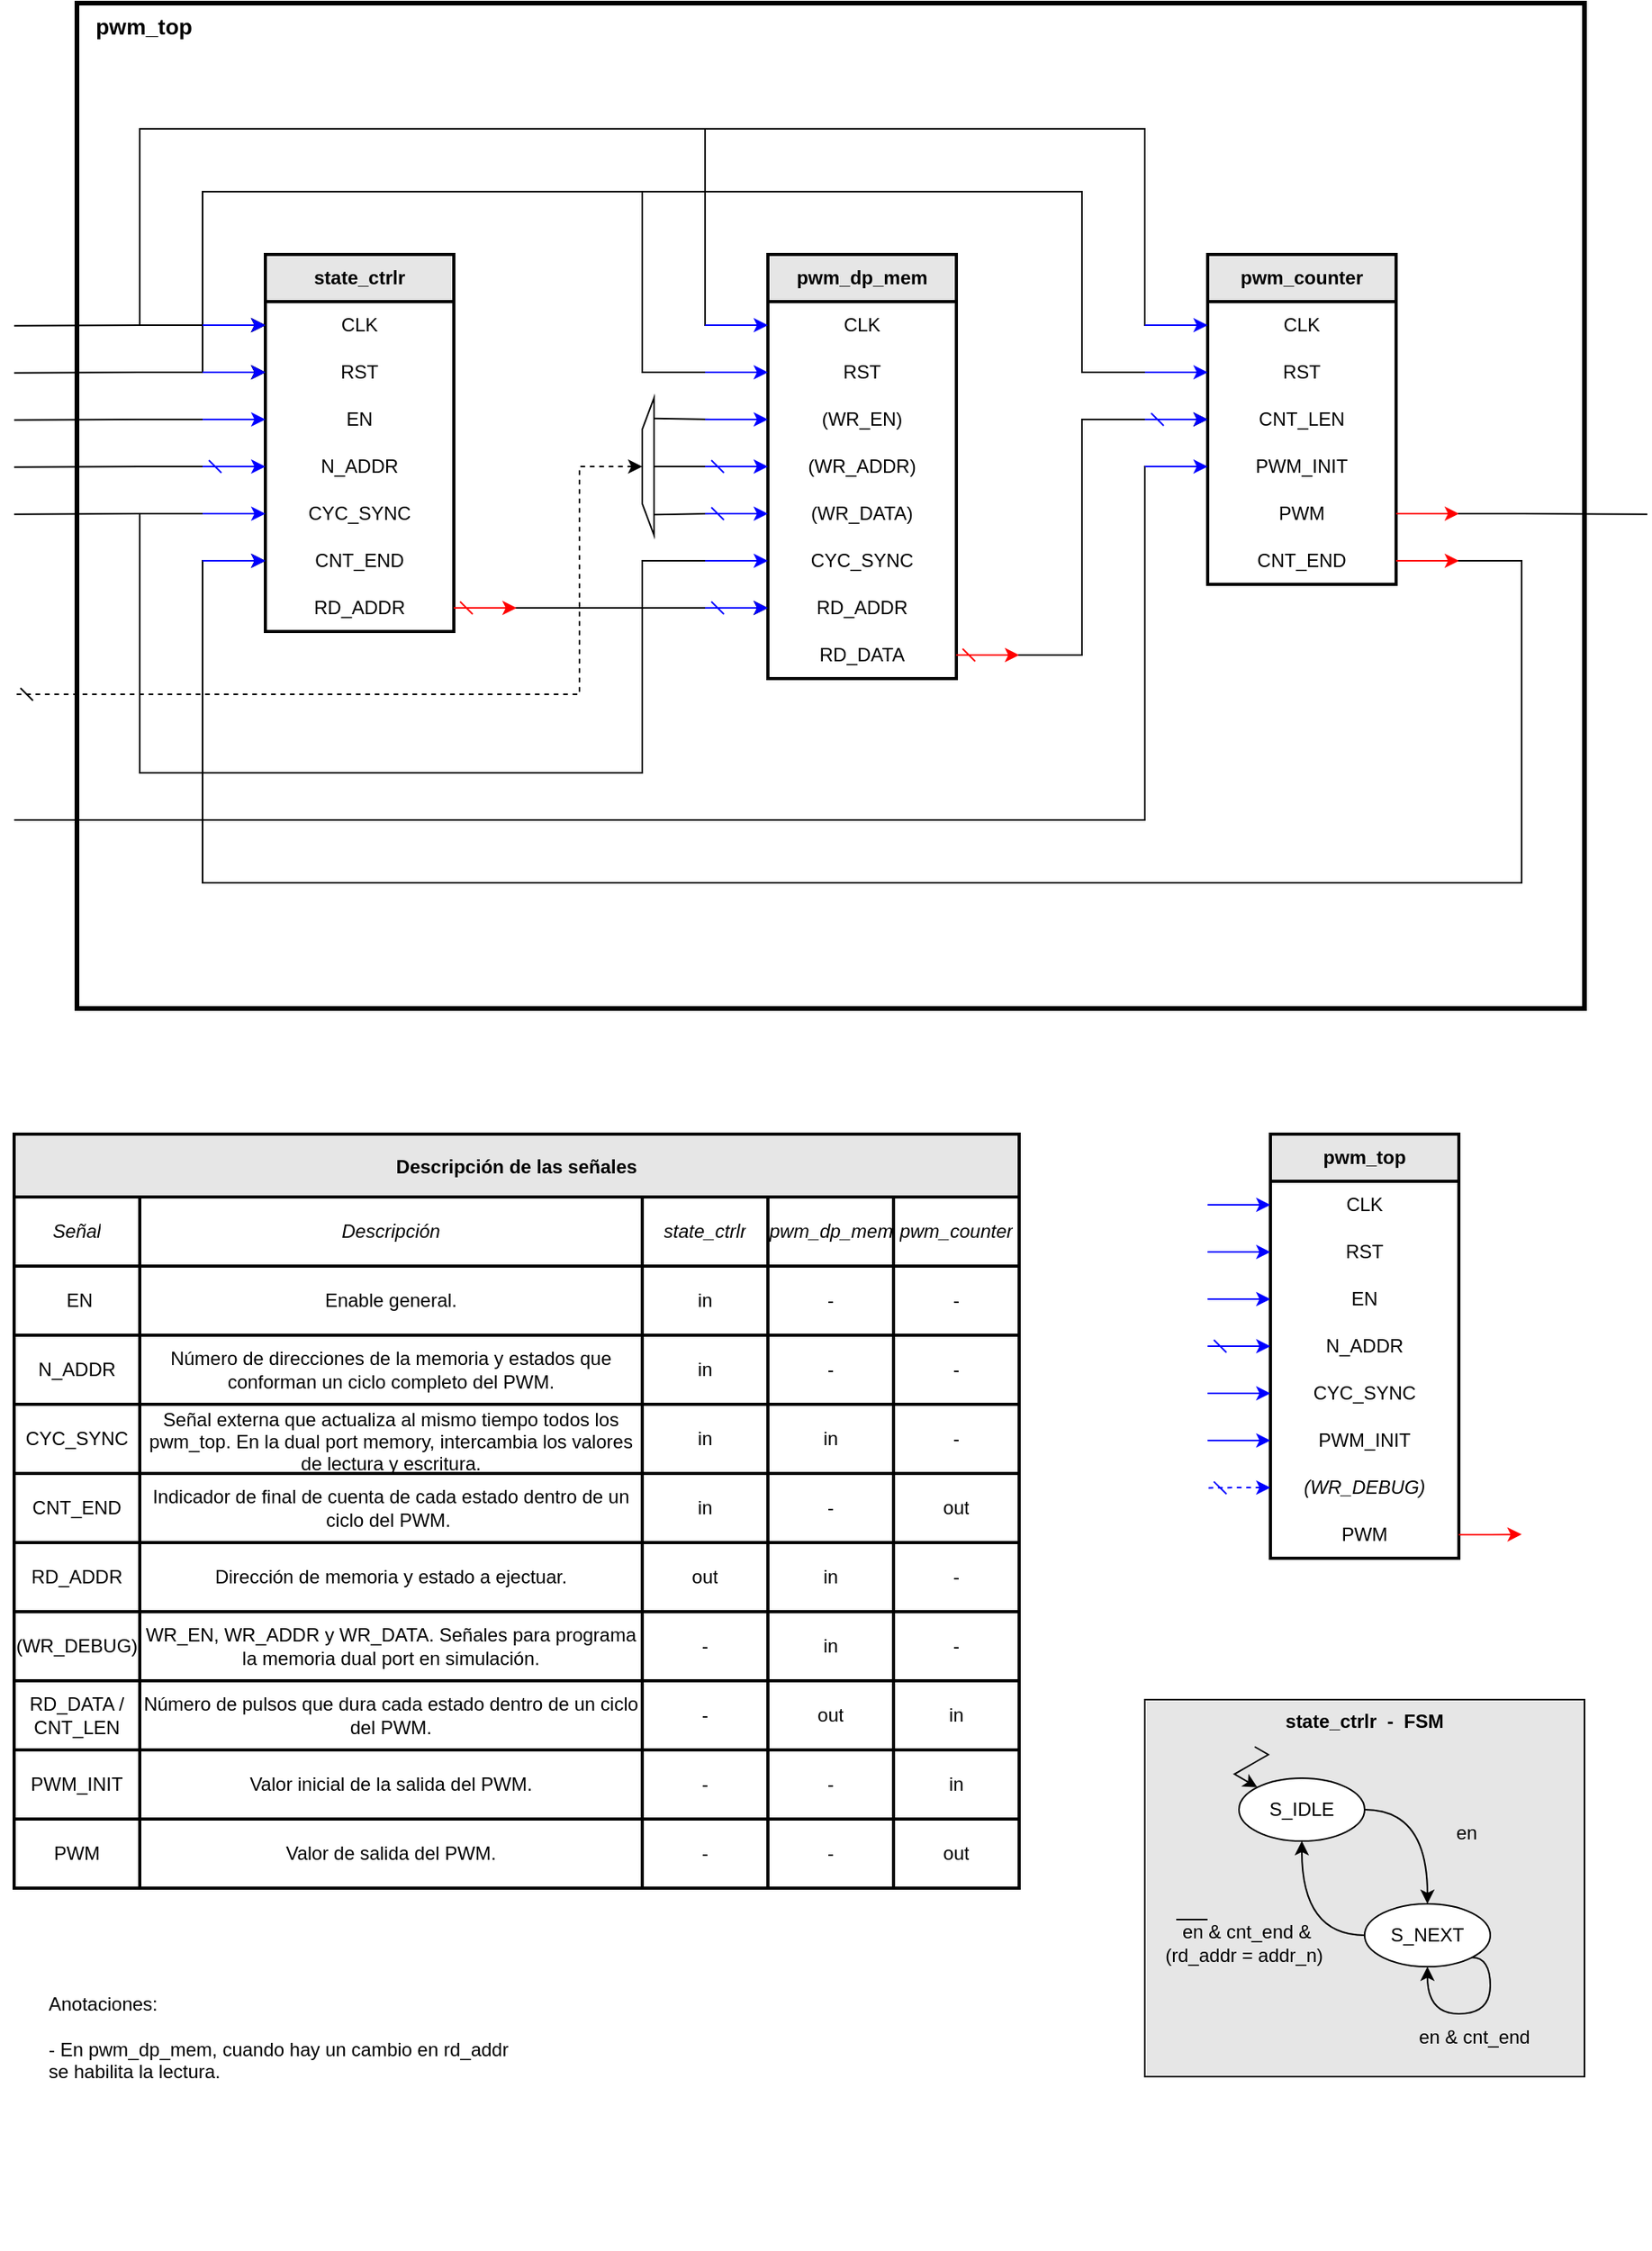 <mxfile version="27.0.9">
  <diagram name="Página-1" id="CbR-ibp5CvGN2kw1lptG">
    <mxGraphModel dx="1188" dy="708" grid="1" gridSize="10" guides="1" tooltips="1" connect="1" arrows="1" fold="1" page="1" pageScale="1" pageWidth="1169" pageHeight="1654" math="0" shadow="0">
      <root>
        <mxCell id="0" />
        <mxCell id="1" parent="0" />
        <mxCell id="DL78E8KKgz5CMaSvNPzL-197" value="pwm_top" style="rounded=0;whiteSpace=wrap;html=1;fontStyle=1;verticalAlign=top;align=left;spacingLeft=10;fontSize=14;strokeWidth=3;" parent="1" vertex="1">
          <mxGeometry x="120" y="40" width="960" height="640" as="geometry" />
        </mxCell>
        <mxCell id="6HlnNBoYdWgncvJoV9WV-7" style="edgeStyle=orthogonalEdgeStyle;rounded=0;orthogonalLoop=1;jettySize=auto;html=1;exitX=0;exitY=0.5;exitDx=0;exitDy=0;entryX=0;entryY=0.5;entryDx=0;entryDy=0;endArrow=none;startFill=0;" edge="1" parent="1" source="6HlnNBoYdWgncvJoV9WV-3" target="SxJLtVNwrpAvZ2XM1vWD-10">
          <mxGeometry relative="1" as="geometry">
            <Array as="points">
              <mxPoint x="480" y="395" />
              <mxPoint x="480" y="530" />
              <mxPoint x="160" y="530" />
              <mxPoint x="160" y="365" />
            </Array>
          </mxGeometry>
        </mxCell>
        <mxCell id="SxJLtVNwrpAvZ2XM1vWD-93" style="edgeStyle=orthogonalEdgeStyle;rounded=0;orthogonalLoop=1;jettySize=auto;html=1;exitX=0;exitY=0.5;exitDx=0;exitDy=0;entryX=0;entryY=0.5;entryDx=0;entryDy=0;" parent="1" source="SxJLtVNwrpAvZ2XM1vWD-14" target="SxJLtVNwrpAvZ2XM1vWD-4" edge="1">
          <mxGeometry relative="1" as="geometry">
            <Array as="points">
              <mxPoint x="520" y="245" />
              <mxPoint x="520" y="120" />
              <mxPoint x="160" y="120" />
              <mxPoint x="160" y="245" />
            </Array>
          </mxGeometry>
        </mxCell>
        <mxCell id="SxJLtVNwrpAvZ2XM1vWD-94" style="edgeStyle=orthogonalEdgeStyle;rounded=0;orthogonalLoop=1;jettySize=auto;html=1;exitX=0;exitY=0.5;exitDx=0;exitDy=0;entryX=0;entryY=0.5;entryDx=0;entryDy=0;" parent="1" source="SxJLtVNwrpAvZ2XM1vWD-28" target="SxJLtVNwrpAvZ2XM1vWD-4" edge="1">
          <mxGeometry relative="1" as="geometry">
            <Array as="points">
              <mxPoint x="800" y="245" />
              <mxPoint x="800" y="120" />
              <mxPoint x="160" y="120" />
              <mxPoint x="160" y="245" />
            </Array>
          </mxGeometry>
        </mxCell>
        <mxCell id="SxJLtVNwrpAvZ2XM1vWD-95" style="edgeStyle=orthogonalEdgeStyle;rounded=0;orthogonalLoop=1;jettySize=auto;html=1;exitX=0;exitY=0.5;exitDx=0;exitDy=0;entryX=0;entryY=0.5;entryDx=0;entryDy=0;" parent="1" source="SxJLtVNwrpAvZ2XM1vWD-15" target="SxJLtVNwrpAvZ2XM1vWD-5" edge="1">
          <mxGeometry relative="1" as="geometry">
            <Array as="points">
              <mxPoint x="480" y="275" />
              <mxPoint x="480" y="160" />
              <mxPoint x="200" y="160" />
              <mxPoint x="200" y="275" />
            </Array>
          </mxGeometry>
        </mxCell>
        <mxCell id="SxJLtVNwrpAvZ2XM1vWD-96" style="edgeStyle=orthogonalEdgeStyle;rounded=0;orthogonalLoop=1;jettySize=auto;html=1;exitX=0;exitY=0.5;exitDx=0;exitDy=0;entryX=0;entryY=0.5;entryDx=0;entryDy=0;" parent="1" source="SxJLtVNwrpAvZ2XM1vWD-29" target="SxJLtVNwrpAvZ2XM1vWD-5" edge="1">
          <mxGeometry relative="1" as="geometry">
            <Array as="points">
              <mxPoint x="760" y="275" />
              <mxPoint x="760" y="160" />
              <mxPoint x="200" y="160" />
              <mxPoint x="200" y="275" />
            </Array>
          </mxGeometry>
        </mxCell>
        <mxCell id="SxJLtVNwrpAvZ2XM1vWD-67" style="edgeStyle=orthogonalEdgeStyle;rounded=0;orthogonalLoop=1;jettySize=auto;html=1;exitX=1;exitY=0.5;exitDx=0;exitDy=0;entryX=0;entryY=0.5;entryDx=0;entryDy=0;" parent="1" source="SxJLtVNwrpAvZ2XM1vWD-35" target="SxJLtVNwrpAvZ2XM1vWD-9" edge="1">
          <mxGeometry relative="1" as="geometry">
            <Array as="points">
              <mxPoint x="1040" y="395" />
              <mxPoint x="1040" y="600" />
              <mxPoint x="200" y="600" />
              <mxPoint x="200" y="395" />
            </Array>
          </mxGeometry>
        </mxCell>
        <mxCell id="SxJLtVNwrpAvZ2XM1vWD-66" style="edgeStyle=orthogonalEdgeStyle;rounded=0;orthogonalLoop=1;jettySize=auto;html=1;exitX=1;exitY=0.5;exitDx=0;exitDy=0;entryX=0;entryY=0.5;entryDx=0;entryDy=0;" parent="1" source="SxJLtVNwrpAvZ2XM1vWD-26" target="SxJLtVNwrpAvZ2XM1vWD-27" edge="1">
          <mxGeometry relative="1" as="geometry">
            <Array as="points">
              <mxPoint x="760" y="455" />
              <mxPoint x="760" y="305" />
            </Array>
          </mxGeometry>
        </mxCell>
        <mxCell id="SxJLtVNwrpAvZ2XM1vWD-65" style="edgeStyle=orthogonalEdgeStyle;rounded=0;orthogonalLoop=1;jettySize=auto;html=1;exitX=1;exitY=0.5;exitDx=0;exitDy=0;entryX=0;entryY=0.5;entryDx=0;entryDy=0;" parent="1" source="SxJLtVNwrpAvZ2XM1vWD-8" target="SxJLtVNwrpAvZ2XM1vWD-24" edge="1">
          <mxGeometry relative="1" as="geometry">
            <Array as="points">
              <mxPoint x="520" y="425" />
              <mxPoint x="520" y="425" />
            </Array>
          </mxGeometry>
        </mxCell>
        <mxCell id="SxJLtVNwrpAvZ2XM1vWD-60" style="edgeStyle=orthogonalEdgeStyle;rounded=0;orthogonalLoop=1;jettySize=auto;html=1;exitX=0;exitY=0.5;exitDx=0;exitDy=0;entryX=0.15;entryY=1;entryDx=0;entryDy=0;entryPerimeter=0;endArrow=none;startFill=0;" parent="1" source="SxJLtVNwrpAvZ2XM1vWD-21" target="DL78E8KKgz5CMaSvNPzL-183" edge="1">
          <mxGeometry relative="1" as="geometry" />
        </mxCell>
        <mxCell id="SxJLtVNwrpAvZ2XM1vWD-61" style="edgeStyle=orthogonalEdgeStyle;rounded=0;orthogonalLoop=1;jettySize=auto;html=1;exitX=0;exitY=0.5;exitDx=0;exitDy=0;entryX=0.5;entryY=1;entryDx=0;entryDy=0;entryPerimeter=0;endArrow=none;startFill=0;" parent="1" source="SxJLtVNwrpAvZ2XM1vWD-22" target="DL78E8KKgz5CMaSvNPzL-183" edge="1">
          <mxGeometry relative="1" as="geometry" />
        </mxCell>
        <mxCell id="SxJLtVNwrpAvZ2XM1vWD-62" style="edgeStyle=orthogonalEdgeStyle;rounded=0;orthogonalLoop=1;jettySize=auto;html=1;exitX=0;exitY=0.5;exitDx=0;exitDy=0;entryX=0.85;entryY=1;entryDx=0;entryDy=0;entryPerimeter=0;endArrow=none;startFill=0;" parent="1" source="SxJLtVNwrpAvZ2XM1vWD-23" target="DL78E8KKgz5CMaSvNPzL-183" edge="1">
          <mxGeometry relative="1" as="geometry" />
        </mxCell>
        <mxCell id="SxJLtVNwrpAvZ2XM1vWD-64" style="edgeStyle=orthogonalEdgeStyle;rounded=0;orthogonalLoop=1;jettySize=auto;html=1;exitX=0.5;exitY=0;exitDx=0;exitDy=0;exitPerimeter=0;endArrow=dash;startFill=1;startArrow=classic;dashed=1;endFill=0;" parent="1" source="DL78E8KKgz5CMaSvNPzL-183" edge="1">
          <mxGeometry relative="1" as="geometry">
            <mxPoint x="80" y="480" as="targetPoint" />
            <Array as="points">
              <mxPoint x="440" y="335" />
              <mxPoint x="440" y="480" />
            </Array>
          </mxGeometry>
        </mxCell>
        <mxCell id="DL78E8KKgz5CMaSvNPzL-183" value="" style="verticalLabelPosition=middle;verticalAlign=middle;html=1;shape=trapezoid;perimeter=trapezoidPerimeter;whiteSpace=wrap;size=0.23;arcSize=10;flipV=1;labelPosition=center;align=center;rotation=90;points=[[0,0,0,0,0],[0,0.25,0,0,0],[0,0.5,0,0,0],[0,0.75,0,0,0],[0,1,0,0,0],[0.15,1,0,0,0],[0.25,1,0,0,0],[0.5,0,0,0,0],[0.5,1,0,0,0],[0.75,1,0,0,0],[0.85,1,0,0,0],[1,0,0,0,0],[1,0.25,0,0,0],[1,0.5,0,0,0],[1,0.75,0,0,0],[1,1,0,0,0]];" parent="1" vertex="1">
          <mxGeometry x="440" y="331.25" width="87.5" height="7.5" as="geometry" />
        </mxCell>
        <mxCell id="SxJLtVNwrpAvZ2XM1vWD-3" value="state_ctrlr" style="swimlane;fontStyle=1;childLayout=stackLayout;horizontal=1;startSize=30;horizontalStack=0;resizeParent=1;resizeParentMax=0;resizeLast=0;collapsible=1;marginBottom=0;whiteSpace=wrap;html=1;strokeWidth=2;align=center;fillColor=#E6E6E6;" parent="1" vertex="1">
          <mxGeometry x="240" y="200" width="120" height="240" as="geometry" />
        </mxCell>
        <mxCell id="SxJLtVNwrpAvZ2XM1vWD-73" style="edgeStyle=orthogonalEdgeStyle;rounded=0;orthogonalLoop=1;jettySize=auto;html=1;exitX=0;exitY=0.5;exitDx=0;exitDy=0;endArrow=none;startFill=0;startArrow=none;endFill=1;" parent="SxJLtVNwrpAvZ2XM1vWD-3" source="SxJLtVNwrpAvZ2XM1vWD-4" edge="1">
          <mxGeometry relative="1" as="geometry">
            <mxPoint x="-160" y="45.333" as="targetPoint" />
          </mxGeometry>
        </mxCell>
        <mxCell id="SxJLtVNwrpAvZ2XM1vWD-72" style="edgeStyle=orthogonalEdgeStyle;rounded=0;orthogonalLoop=1;jettySize=auto;html=1;exitX=0;exitY=0.5;exitDx=0;exitDy=0;endArrow=none;startFill=0;" parent="SxJLtVNwrpAvZ2XM1vWD-3" source="SxJLtVNwrpAvZ2XM1vWD-5" edge="1">
          <mxGeometry relative="1" as="geometry">
            <mxPoint x="-160" y="75.333" as="targetPoint" />
          </mxGeometry>
        </mxCell>
        <mxCell id="SxJLtVNwrpAvZ2XM1vWD-71" style="edgeStyle=orthogonalEdgeStyle;rounded=0;orthogonalLoop=1;jettySize=auto;html=1;exitX=0;exitY=0.5;exitDx=0;exitDy=0;endArrow=none;startFill=0;" parent="SxJLtVNwrpAvZ2XM1vWD-3" source="SxJLtVNwrpAvZ2XM1vWD-6" edge="1">
          <mxGeometry relative="1" as="geometry">
            <mxPoint x="-160" y="105.333" as="targetPoint" />
          </mxGeometry>
        </mxCell>
        <mxCell id="SxJLtVNwrpAvZ2XM1vWD-70" style="edgeStyle=orthogonalEdgeStyle;rounded=0;orthogonalLoop=1;jettySize=auto;html=1;exitX=0;exitY=0.5;exitDx=0;exitDy=0;endArrow=none;startFill=0;" parent="SxJLtVNwrpAvZ2XM1vWD-3" source="SxJLtVNwrpAvZ2XM1vWD-11" edge="1">
          <mxGeometry relative="1" as="geometry">
            <mxPoint x="-160" y="135.333" as="targetPoint" />
          </mxGeometry>
        </mxCell>
        <mxCell id="SxJLtVNwrpAvZ2XM1vWD-69" style="edgeStyle=orthogonalEdgeStyle;rounded=0;orthogonalLoop=1;jettySize=auto;html=1;exitX=0;exitY=0.5;exitDx=0;exitDy=0;endArrow=none;startFill=0;" parent="SxJLtVNwrpAvZ2XM1vWD-3" source="SxJLtVNwrpAvZ2XM1vWD-10" edge="1">
          <mxGeometry relative="1" as="geometry">
            <mxPoint x="-160" y="165.333" as="targetPoint" />
          </mxGeometry>
        </mxCell>
        <mxCell id="SxJLtVNwrpAvZ2XM1vWD-36" style="edgeStyle=orthogonalEdgeStyle;rounded=0;orthogonalLoop=1;jettySize=auto;html=1;endArrow=none;startFill=1;startArrow=classic;strokeColor=#0000FF;" parent="SxJLtVNwrpAvZ2XM1vWD-3" source="SxJLtVNwrpAvZ2XM1vWD-4" edge="1">
          <mxGeometry relative="1" as="geometry">
            <mxPoint x="-40" y="45" as="targetPoint" />
          </mxGeometry>
        </mxCell>
        <mxCell id="SxJLtVNwrpAvZ2XM1vWD-4" value="CLK" style="text;strokeColor=none;fillColor=none;align=center;verticalAlign=middle;spacingLeft=4;spacingRight=4;overflow=hidden;points=[[0,0.5],[1,0.5]];portConstraint=eastwest;rotatable=0;whiteSpace=wrap;html=1;" parent="SxJLtVNwrpAvZ2XM1vWD-3" vertex="1">
          <mxGeometry y="30" width="120" height="30" as="geometry" />
        </mxCell>
        <mxCell id="SxJLtVNwrpAvZ2XM1vWD-37" style="edgeStyle=orthogonalEdgeStyle;rounded=0;orthogonalLoop=1;jettySize=auto;html=1;endArrow=none;startFill=1;startArrow=classic;strokeColor=#0000FF;" parent="SxJLtVNwrpAvZ2XM1vWD-3" source="SxJLtVNwrpAvZ2XM1vWD-5" edge="1">
          <mxGeometry relative="1" as="geometry">
            <mxPoint x="-40" y="75" as="targetPoint" />
          </mxGeometry>
        </mxCell>
        <mxCell id="SxJLtVNwrpAvZ2XM1vWD-5" value="RST" style="text;strokeColor=none;fillColor=none;align=center;verticalAlign=middle;spacingLeft=4;spacingRight=4;overflow=hidden;points=[[0,0.5],[1,0.5]];portConstraint=eastwest;rotatable=0;whiteSpace=wrap;html=1;" parent="SxJLtVNwrpAvZ2XM1vWD-3" vertex="1">
          <mxGeometry y="60" width="120" height="30" as="geometry" />
        </mxCell>
        <mxCell id="SxJLtVNwrpAvZ2XM1vWD-38" style="edgeStyle=orthogonalEdgeStyle;rounded=0;orthogonalLoop=1;jettySize=auto;html=1;endArrow=none;startFill=1;startArrow=classic;strokeColor=#0000FF;" parent="SxJLtVNwrpAvZ2XM1vWD-3" source="SxJLtVNwrpAvZ2XM1vWD-6" edge="1">
          <mxGeometry relative="1" as="geometry">
            <mxPoint x="-40" y="105" as="targetPoint" />
          </mxGeometry>
        </mxCell>
        <mxCell id="SxJLtVNwrpAvZ2XM1vWD-6" value="EN" style="text;strokeColor=none;fillColor=none;align=center;verticalAlign=middle;spacingLeft=4;spacingRight=4;overflow=hidden;points=[[0,0.5],[1,0.5]];portConstraint=eastwest;rotatable=0;whiteSpace=wrap;html=1;" parent="SxJLtVNwrpAvZ2XM1vWD-3" vertex="1">
          <mxGeometry y="90" width="120" height="30" as="geometry" />
        </mxCell>
        <mxCell id="SxJLtVNwrpAvZ2XM1vWD-39" style="edgeStyle=orthogonalEdgeStyle;rounded=0;orthogonalLoop=1;jettySize=auto;html=1;endArrow=dash;startFill=1;startArrow=classic;strokeColor=#0000FF;endFill=0;" parent="SxJLtVNwrpAvZ2XM1vWD-3" source="SxJLtVNwrpAvZ2XM1vWD-11" edge="1">
          <mxGeometry relative="1" as="geometry">
            <mxPoint x="-40" y="135" as="targetPoint" />
          </mxGeometry>
        </mxCell>
        <mxCell id="SxJLtVNwrpAvZ2XM1vWD-11" value="N_ADDR" style="text;strokeColor=none;fillColor=none;align=center;verticalAlign=middle;spacingLeft=4;spacingRight=4;overflow=hidden;points=[[0,0.5],[1,0.5]];portConstraint=eastwest;rotatable=0;whiteSpace=wrap;html=1;" parent="SxJLtVNwrpAvZ2XM1vWD-3" vertex="1">
          <mxGeometry y="120" width="120" height="30" as="geometry" />
        </mxCell>
        <mxCell id="SxJLtVNwrpAvZ2XM1vWD-40" style="edgeStyle=orthogonalEdgeStyle;rounded=0;orthogonalLoop=1;jettySize=auto;html=1;endArrow=none;startFill=1;startArrow=classic;strokeColor=#0000FF;" parent="SxJLtVNwrpAvZ2XM1vWD-3" source="SxJLtVNwrpAvZ2XM1vWD-10" edge="1">
          <mxGeometry relative="1" as="geometry">
            <mxPoint x="-40" y="165" as="targetPoint" />
          </mxGeometry>
        </mxCell>
        <mxCell id="SxJLtVNwrpAvZ2XM1vWD-10" value="CYC_SYNC" style="text;strokeColor=none;fillColor=none;align=center;verticalAlign=middle;spacingLeft=4;spacingRight=4;overflow=hidden;points=[[0,0.5],[1,0.5]];portConstraint=eastwest;rotatable=0;whiteSpace=wrap;html=1;" parent="SxJLtVNwrpAvZ2XM1vWD-3" vertex="1">
          <mxGeometry y="150" width="120" height="30" as="geometry" />
        </mxCell>
        <mxCell id="SxJLtVNwrpAvZ2XM1vWD-41" style="edgeStyle=orthogonalEdgeStyle;rounded=0;orthogonalLoop=1;jettySize=auto;html=1;endArrow=none;startFill=1;startArrow=classic;strokeColor=#0000FF;" parent="SxJLtVNwrpAvZ2XM1vWD-3" source="SxJLtVNwrpAvZ2XM1vWD-9" edge="1">
          <mxGeometry relative="1" as="geometry">
            <mxPoint x="-40" y="195" as="targetPoint" />
          </mxGeometry>
        </mxCell>
        <mxCell id="SxJLtVNwrpAvZ2XM1vWD-9" value="CNT_END" style="text;strokeColor=none;fillColor=none;align=center;verticalAlign=middle;spacingLeft=4;spacingRight=4;overflow=hidden;points=[[0,0.5],[1,0.5]];portConstraint=eastwest;rotatable=0;whiteSpace=wrap;html=1;" parent="SxJLtVNwrpAvZ2XM1vWD-3" vertex="1">
          <mxGeometry y="180" width="120" height="30" as="geometry" />
        </mxCell>
        <mxCell id="SxJLtVNwrpAvZ2XM1vWD-42" style="edgeStyle=orthogonalEdgeStyle;rounded=0;orthogonalLoop=1;jettySize=auto;html=1;strokeColor=#FF0000;startArrow=dash;startFill=0;" parent="SxJLtVNwrpAvZ2XM1vWD-3" source="SxJLtVNwrpAvZ2XM1vWD-8" edge="1">
          <mxGeometry relative="1" as="geometry">
            <mxPoint x="160" y="225" as="targetPoint" />
          </mxGeometry>
        </mxCell>
        <mxCell id="SxJLtVNwrpAvZ2XM1vWD-8" value="RD_ADDR" style="text;strokeColor=none;fillColor=none;align=center;verticalAlign=middle;spacingLeft=4;spacingRight=4;overflow=hidden;points=[[0,0.5],[1,0.5]];portConstraint=eastwest;rotatable=0;whiteSpace=wrap;html=1;" parent="SxJLtVNwrpAvZ2XM1vWD-3" vertex="1">
          <mxGeometry y="210" width="120" height="30" as="geometry" />
        </mxCell>
        <mxCell id="SxJLtVNwrpAvZ2XM1vWD-13" value="pwm_dp_mem" style="swimlane;fontStyle=1;childLayout=stackLayout;horizontal=1;startSize=30;horizontalStack=0;resizeParent=1;resizeParentMax=0;resizeLast=0;collapsible=1;marginBottom=0;whiteSpace=wrap;html=1;strokeWidth=2;align=center;fillColor=#E6E6E6;" parent="1" vertex="1">
          <mxGeometry x="560" y="200" width="120" height="270" as="geometry" />
        </mxCell>
        <mxCell id="SxJLtVNwrpAvZ2XM1vWD-43" style="edgeStyle=orthogonalEdgeStyle;rounded=0;orthogonalLoop=1;jettySize=auto;html=1;endArrow=none;startFill=1;startArrow=classic;strokeColor=#0000FF;" parent="SxJLtVNwrpAvZ2XM1vWD-13" source="SxJLtVNwrpAvZ2XM1vWD-14" edge="1">
          <mxGeometry relative="1" as="geometry">
            <mxPoint x="-40" y="45" as="targetPoint" />
          </mxGeometry>
        </mxCell>
        <mxCell id="SxJLtVNwrpAvZ2XM1vWD-14" value="CLK" style="text;strokeColor=none;fillColor=none;align=center;verticalAlign=middle;spacingLeft=4;spacingRight=4;overflow=hidden;points=[[0,0.5],[1,0.5]];portConstraint=eastwest;rotatable=0;whiteSpace=wrap;html=1;" parent="SxJLtVNwrpAvZ2XM1vWD-13" vertex="1">
          <mxGeometry y="30" width="120" height="30" as="geometry" />
        </mxCell>
        <mxCell id="SxJLtVNwrpAvZ2XM1vWD-44" style="edgeStyle=orthogonalEdgeStyle;rounded=0;orthogonalLoop=1;jettySize=auto;html=1;endArrow=none;startFill=1;startArrow=classic;strokeColor=#0000FF;" parent="SxJLtVNwrpAvZ2XM1vWD-13" source="SxJLtVNwrpAvZ2XM1vWD-15" edge="1">
          <mxGeometry relative="1" as="geometry">
            <mxPoint x="-40" y="75" as="targetPoint" />
          </mxGeometry>
        </mxCell>
        <mxCell id="SxJLtVNwrpAvZ2XM1vWD-15" value="RST" style="text;strokeColor=none;fillColor=none;align=center;verticalAlign=middle;spacingLeft=4;spacingRight=4;overflow=hidden;points=[[0,0.5],[1,0.5]];portConstraint=eastwest;rotatable=0;whiteSpace=wrap;html=1;" parent="SxJLtVNwrpAvZ2XM1vWD-13" vertex="1">
          <mxGeometry y="60" width="120" height="30" as="geometry" />
        </mxCell>
        <mxCell id="SxJLtVNwrpAvZ2XM1vWD-45" style="edgeStyle=orthogonalEdgeStyle;rounded=0;orthogonalLoop=1;jettySize=auto;html=1;endArrow=none;startFill=1;startArrow=classic;strokeColor=#0000FF;" parent="SxJLtVNwrpAvZ2XM1vWD-13" source="SxJLtVNwrpAvZ2XM1vWD-21" edge="1">
          <mxGeometry relative="1" as="geometry">
            <mxPoint x="-40" y="105" as="targetPoint" />
          </mxGeometry>
        </mxCell>
        <mxCell id="SxJLtVNwrpAvZ2XM1vWD-21" value="(WR_EN)" style="text;strokeColor=none;fillColor=none;align=center;verticalAlign=middle;spacingLeft=4;spacingRight=4;overflow=hidden;points=[[0,0.5],[1,0.5]];portConstraint=eastwest;rotatable=0;whiteSpace=wrap;html=1;" parent="SxJLtVNwrpAvZ2XM1vWD-13" vertex="1">
          <mxGeometry y="90" width="120" height="30" as="geometry" />
        </mxCell>
        <mxCell id="SxJLtVNwrpAvZ2XM1vWD-46" style="edgeStyle=orthogonalEdgeStyle;rounded=0;orthogonalLoop=1;jettySize=auto;html=1;endArrow=dash;startFill=1;startArrow=classic;strokeColor=#0000FF;endFill=0;" parent="SxJLtVNwrpAvZ2XM1vWD-13" source="SxJLtVNwrpAvZ2XM1vWD-22" edge="1">
          <mxGeometry relative="1" as="geometry">
            <mxPoint x="-40" y="135" as="targetPoint" />
          </mxGeometry>
        </mxCell>
        <mxCell id="SxJLtVNwrpAvZ2XM1vWD-22" value="(WR_ADDR)" style="text;strokeColor=none;fillColor=none;align=center;verticalAlign=middle;spacingLeft=4;spacingRight=4;overflow=hidden;points=[[0,0.5],[1,0.5]];portConstraint=eastwest;rotatable=0;whiteSpace=wrap;html=1;" parent="SxJLtVNwrpAvZ2XM1vWD-13" vertex="1">
          <mxGeometry y="120" width="120" height="30" as="geometry" />
        </mxCell>
        <mxCell id="SxJLtVNwrpAvZ2XM1vWD-47" style="edgeStyle=orthogonalEdgeStyle;rounded=0;orthogonalLoop=1;jettySize=auto;html=1;endArrow=dash;startFill=1;startArrow=classic;strokeColor=#0000FF;endFill=0;" parent="SxJLtVNwrpAvZ2XM1vWD-13" source="SxJLtVNwrpAvZ2XM1vWD-23" edge="1">
          <mxGeometry relative="1" as="geometry">
            <mxPoint x="-40" y="165" as="targetPoint" />
          </mxGeometry>
        </mxCell>
        <mxCell id="SxJLtVNwrpAvZ2XM1vWD-23" value="(WR_DATA)" style="text;strokeColor=none;fillColor=none;align=center;verticalAlign=middle;spacingLeft=4;spacingRight=4;overflow=hidden;points=[[0,0.5],[1,0.5]];portConstraint=eastwest;rotatable=0;whiteSpace=wrap;html=1;" parent="SxJLtVNwrpAvZ2XM1vWD-13" vertex="1">
          <mxGeometry y="150" width="120" height="30" as="geometry" />
        </mxCell>
        <mxCell id="SxJLtVNwrpAvZ2XM1vWD-49" style="edgeStyle=orthogonalEdgeStyle;rounded=0;orthogonalLoop=1;jettySize=auto;html=1;endArrow=dash;startFill=1;startArrow=classic;strokeColor=#0000FF;endFill=0;" parent="SxJLtVNwrpAvZ2XM1vWD-13" source="SxJLtVNwrpAvZ2XM1vWD-24" edge="1">
          <mxGeometry relative="1" as="geometry">
            <mxPoint x="-40" y="225" as="targetPoint" />
          </mxGeometry>
        </mxCell>
        <mxCell id="SxJLtVNwrpAvZ2XM1vWD-50" style="edgeStyle=orthogonalEdgeStyle;rounded=0;orthogonalLoop=1;jettySize=auto;html=1;strokeColor=#FF0000;startArrow=dash;startFill=0;" parent="SxJLtVNwrpAvZ2XM1vWD-13" source="SxJLtVNwrpAvZ2XM1vWD-26" edge="1">
          <mxGeometry relative="1" as="geometry">
            <mxPoint x="160" y="255" as="targetPoint" />
          </mxGeometry>
        </mxCell>
        <mxCell id="6HlnNBoYdWgncvJoV9WV-6" style="edgeStyle=orthogonalEdgeStyle;rounded=0;orthogonalLoop=1;jettySize=auto;html=1;exitX=0;exitY=0.5;exitDx=0;exitDy=0;strokeColor=#0000FF;endArrow=none;endFill=0;startArrow=classic;startFill=1;" edge="1" parent="SxJLtVNwrpAvZ2XM1vWD-13" source="6HlnNBoYdWgncvJoV9WV-3">
          <mxGeometry relative="1" as="geometry">
            <mxPoint x="-40" y="195.048" as="targetPoint" />
          </mxGeometry>
        </mxCell>
        <mxCell id="6HlnNBoYdWgncvJoV9WV-3" value="CYC_SYNC" style="text;strokeColor=none;fillColor=none;align=center;verticalAlign=middle;spacingLeft=4;spacingRight=4;overflow=hidden;points=[[0,0.5],[1,0.5]];portConstraint=eastwest;rotatable=0;whiteSpace=wrap;html=1;" vertex="1" parent="SxJLtVNwrpAvZ2XM1vWD-13">
          <mxGeometry y="180" width="120" height="30" as="geometry" />
        </mxCell>
        <mxCell id="SxJLtVNwrpAvZ2XM1vWD-24" value="RD_ADDR" style="text;strokeColor=none;fillColor=none;align=center;verticalAlign=middle;spacingLeft=4;spacingRight=4;overflow=hidden;points=[[0,0.5],[1,0.5]];portConstraint=eastwest;rotatable=0;whiteSpace=wrap;html=1;" parent="SxJLtVNwrpAvZ2XM1vWD-13" vertex="1">
          <mxGeometry y="210" width="120" height="30" as="geometry" />
        </mxCell>
        <mxCell id="SxJLtVNwrpAvZ2XM1vWD-26" value="RD_DATA" style="text;strokeColor=none;fillColor=none;align=center;verticalAlign=middle;spacingLeft=4;spacingRight=4;overflow=hidden;points=[[0,0.5],[1,0.5]];portConstraint=eastwest;rotatable=0;whiteSpace=wrap;html=1;" parent="SxJLtVNwrpAvZ2XM1vWD-13" vertex="1">
          <mxGeometry y="240" width="120" height="30" as="geometry" />
        </mxCell>
        <mxCell id="SxJLtVNwrpAvZ2XM1vWD-27" value="pwm_counter" style="swimlane;fontStyle=1;childLayout=stackLayout;horizontal=1;startSize=30;horizontalStack=0;resizeParent=1;resizeParentMax=0;resizeLast=0;collapsible=1;marginBottom=0;whiteSpace=wrap;html=1;strokeWidth=2;align=center;fillColor=#E6E6E6;" parent="1" vertex="1">
          <mxGeometry x="840.06" y="200" width="120" height="210" as="geometry" />
        </mxCell>
        <mxCell id="SxJLtVNwrpAvZ2XM1vWD-79" style="edgeStyle=orthogonalEdgeStyle;rounded=0;orthogonalLoop=1;jettySize=auto;html=1;exitX=1;exitY=0.5;exitDx=0;exitDy=0;endArrow=none;startFill=0;" parent="SxJLtVNwrpAvZ2XM1vWD-27" source="SxJLtVNwrpAvZ2XM1vWD-34" edge="1">
          <mxGeometry relative="1" as="geometry">
            <mxPoint x="280" y="165.333" as="targetPoint" />
          </mxGeometry>
        </mxCell>
        <mxCell id="SxJLtVNwrpAvZ2XM1vWD-68" style="edgeStyle=orthogonalEdgeStyle;rounded=0;orthogonalLoop=1;jettySize=auto;html=1;exitX=0;exitY=0.5;exitDx=0;exitDy=0;endArrow=none;startFill=0;" parent="SxJLtVNwrpAvZ2XM1vWD-27" source="SxJLtVNwrpAvZ2XM1vWD-56" edge="1">
          <mxGeometry relative="1" as="geometry">
            <mxPoint x="-760.06" y="360" as="targetPoint" />
            <Array as="points">
              <mxPoint x="-40" y="135" />
              <mxPoint x="-40" y="360" />
              <mxPoint x="-760" y="360" />
            </Array>
          </mxGeometry>
        </mxCell>
        <mxCell id="SxJLtVNwrpAvZ2XM1vWD-51" style="edgeStyle=orthogonalEdgeStyle;rounded=0;orthogonalLoop=1;jettySize=auto;html=1;endArrow=none;startFill=1;startArrow=classic;strokeColor=#0000FF;" parent="SxJLtVNwrpAvZ2XM1vWD-27" source="SxJLtVNwrpAvZ2XM1vWD-28" edge="1">
          <mxGeometry relative="1" as="geometry">
            <mxPoint x="-40" y="45" as="targetPoint" />
          </mxGeometry>
        </mxCell>
        <mxCell id="SxJLtVNwrpAvZ2XM1vWD-28" value="CLK" style="text;strokeColor=none;fillColor=none;align=center;verticalAlign=middle;spacingLeft=4;spacingRight=4;overflow=hidden;points=[[0,0.5],[1,0.5]];portConstraint=eastwest;rotatable=0;whiteSpace=wrap;html=1;" parent="SxJLtVNwrpAvZ2XM1vWD-27" vertex="1">
          <mxGeometry y="30" width="120" height="30" as="geometry" />
        </mxCell>
        <mxCell id="SxJLtVNwrpAvZ2XM1vWD-52" style="edgeStyle=orthogonalEdgeStyle;rounded=0;orthogonalLoop=1;jettySize=auto;html=1;endArrow=none;startFill=1;startArrow=classic;strokeColor=#0000FF;" parent="SxJLtVNwrpAvZ2XM1vWD-27" source="SxJLtVNwrpAvZ2XM1vWD-29" edge="1">
          <mxGeometry relative="1" as="geometry">
            <mxPoint x="-40" y="75" as="targetPoint" />
          </mxGeometry>
        </mxCell>
        <mxCell id="SxJLtVNwrpAvZ2XM1vWD-29" value="RST" style="text;strokeColor=none;fillColor=none;align=center;verticalAlign=middle;spacingLeft=4;spacingRight=4;overflow=hidden;points=[[0,0.5],[1,0.5]];portConstraint=eastwest;rotatable=0;whiteSpace=wrap;html=1;" parent="SxJLtVNwrpAvZ2XM1vWD-27" vertex="1">
          <mxGeometry y="60" width="120" height="30" as="geometry" />
        </mxCell>
        <mxCell id="SxJLtVNwrpAvZ2XM1vWD-53" style="edgeStyle=orthogonalEdgeStyle;rounded=0;orthogonalLoop=1;jettySize=auto;html=1;endArrow=dash;startFill=1;startArrow=classic;strokeColor=#0000FF;endFill=0;" parent="SxJLtVNwrpAvZ2XM1vWD-27" source="SxJLtVNwrpAvZ2XM1vWD-30" edge="1">
          <mxGeometry relative="1" as="geometry">
            <mxPoint x="-40" y="105" as="targetPoint" />
          </mxGeometry>
        </mxCell>
        <mxCell id="SxJLtVNwrpAvZ2XM1vWD-30" value="CNT_LEN" style="text;strokeColor=none;fillColor=none;align=center;verticalAlign=middle;spacingLeft=4;spacingRight=4;overflow=hidden;points=[[0,0.5],[1,0.5]];portConstraint=eastwest;rotatable=0;whiteSpace=wrap;html=1;" parent="SxJLtVNwrpAvZ2XM1vWD-27" vertex="1">
          <mxGeometry y="90" width="120" height="30" as="geometry" />
        </mxCell>
        <mxCell id="SxJLtVNwrpAvZ2XM1vWD-57" style="edgeStyle=orthogonalEdgeStyle;rounded=0;orthogonalLoop=1;jettySize=auto;html=1;startArrow=classic;startFill=1;endArrow=none;strokeColor=#0000FF;" parent="SxJLtVNwrpAvZ2XM1vWD-27" source="SxJLtVNwrpAvZ2XM1vWD-56" edge="1">
          <mxGeometry relative="1" as="geometry">
            <mxPoint x="-40" y="135" as="targetPoint" />
          </mxGeometry>
        </mxCell>
        <mxCell id="SxJLtVNwrpAvZ2XM1vWD-56" value="PWM_INIT" style="text;strokeColor=none;fillColor=none;align=center;verticalAlign=middle;spacingLeft=4;spacingRight=4;overflow=hidden;points=[[0,0.5],[1,0.5]];portConstraint=eastwest;rotatable=0;whiteSpace=wrap;html=1;" parent="SxJLtVNwrpAvZ2XM1vWD-27" vertex="1">
          <mxGeometry y="120" width="120" height="30" as="geometry" />
        </mxCell>
        <mxCell id="SxJLtVNwrpAvZ2XM1vWD-54" style="edgeStyle=orthogonalEdgeStyle;rounded=0;orthogonalLoop=1;jettySize=auto;html=1;strokeColor=#FF0000;" parent="SxJLtVNwrpAvZ2XM1vWD-27" source="SxJLtVNwrpAvZ2XM1vWD-34" edge="1">
          <mxGeometry relative="1" as="geometry">
            <mxPoint x="160" y="165" as="targetPoint" />
          </mxGeometry>
        </mxCell>
        <mxCell id="SxJLtVNwrpAvZ2XM1vWD-34" value="PWM" style="text;strokeColor=none;fillColor=none;align=center;verticalAlign=middle;spacingLeft=4;spacingRight=4;overflow=hidden;points=[[0,0.5],[1,0.5]];portConstraint=eastwest;rotatable=0;whiteSpace=wrap;html=1;" parent="SxJLtVNwrpAvZ2XM1vWD-27" vertex="1">
          <mxGeometry y="150" width="120" height="30" as="geometry" />
        </mxCell>
        <mxCell id="SxJLtVNwrpAvZ2XM1vWD-55" style="edgeStyle=orthogonalEdgeStyle;rounded=0;orthogonalLoop=1;jettySize=auto;html=1;strokeColor=#FF0000;" parent="SxJLtVNwrpAvZ2XM1vWD-27" source="SxJLtVNwrpAvZ2XM1vWD-35" edge="1">
          <mxGeometry relative="1" as="geometry">
            <mxPoint x="160" y="195" as="targetPoint" />
          </mxGeometry>
        </mxCell>
        <mxCell id="SxJLtVNwrpAvZ2XM1vWD-35" value="CNT_END" style="text;strokeColor=none;fillColor=none;align=center;verticalAlign=middle;spacingLeft=4;spacingRight=4;overflow=hidden;points=[[0,0.5],[1,0.5]];portConstraint=eastwest;rotatable=0;whiteSpace=wrap;html=1;" parent="SxJLtVNwrpAvZ2XM1vWD-27" vertex="1">
          <mxGeometry y="180" width="120" height="30" as="geometry" />
        </mxCell>
        <mxCell id="SxJLtVNwrpAvZ2XM1vWD-112" value="pwm_top" style="swimlane;fontStyle=1;childLayout=stackLayout;horizontal=1;startSize=30;horizontalStack=0;resizeParent=1;resizeParentMax=0;resizeLast=0;collapsible=1;marginBottom=0;whiteSpace=wrap;html=1;strokeWidth=2;align=center;fillColor=#E6E6E6;" parent="1" vertex="1">
          <mxGeometry x="880" y="760" width="120" height="270" as="geometry" />
        </mxCell>
        <mxCell id="SxJLtVNwrpAvZ2XM1vWD-118" style="edgeStyle=orthogonalEdgeStyle;rounded=0;orthogonalLoop=1;jettySize=auto;html=1;endArrow=none;startFill=1;startArrow=classic;strokeColor=#0000FF;" parent="SxJLtVNwrpAvZ2XM1vWD-112" source="SxJLtVNwrpAvZ2XM1vWD-119" edge="1">
          <mxGeometry relative="1" as="geometry">
            <mxPoint x="-40" y="45" as="targetPoint" />
          </mxGeometry>
        </mxCell>
        <mxCell id="SxJLtVNwrpAvZ2XM1vWD-119" value="CLK" style="text;strokeColor=none;fillColor=none;align=center;verticalAlign=middle;spacingLeft=4;spacingRight=4;overflow=hidden;points=[[0,0.5],[1,0.5]];portConstraint=eastwest;rotatable=0;whiteSpace=wrap;html=1;" parent="SxJLtVNwrpAvZ2XM1vWD-112" vertex="1">
          <mxGeometry y="30" width="120" height="30" as="geometry" />
        </mxCell>
        <mxCell id="SxJLtVNwrpAvZ2XM1vWD-120" style="edgeStyle=orthogonalEdgeStyle;rounded=0;orthogonalLoop=1;jettySize=auto;html=1;endArrow=none;startFill=1;startArrow=classic;strokeColor=#0000FF;" parent="SxJLtVNwrpAvZ2XM1vWD-112" source="SxJLtVNwrpAvZ2XM1vWD-121" edge="1">
          <mxGeometry relative="1" as="geometry">
            <mxPoint x="-40" y="75" as="targetPoint" />
          </mxGeometry>
        </mxCell>
        <mxCell id="SxJLtVNwrpAvZ2XM1vWD-121" value="RST" style="text;strokeColor=none;fillColor=none;align=center;verticalAlign=middle;spacingLeft=4;spacingRight=4;overflow=hidden;points=[[0,0.5],[1,0.5]];portConstraint=eastwest;rotatable=0;whiteSpace=wrap;html=1;" parent="SxJLtVNwrpAvZ2XM1vWD-112" vertex="1">
          <mxGeometry y="60" width="120" height="30" as="geometry" />
        </mxCell>
        <mxCell id="SxJLtVNwrpAvZ2XM1vWD-122" style="edgeStyle=orthogonalEdgeStyle;rounded=0;orthogonalLoop=1;jettySize=auto;html=1;endArrow=none;startFill=1;startArrow=classic;strokeColor=#0000FF;" parent="SxJLtVNwrpAvZ2XM1vWD-112" source="SxJLtVNwrpAvZ2XM1vWD-123" edge="1">
          <mxGeometry relative="1" as="geometry">
            <mxPoint x="-40" y="105" as="targetPoint" />
          </mxGeometry>
        </mxCell>
        <mxCell id="SxJLtVNwrpAvZ2XM1vWD-123" value="EN" style="text;strokeColor=none;fillColor=none;align=center;verticalAlign=middle;spacingLeft=4;spacingRight=4;overflow=hidden;points=[[0,0.5],[1,0.5]];portConstraint=eastwest;rotatable=0;whiteSpace=wrap;html=1;" parent="SxJLtVNwrpAvZ2XM1vWD-112" vertex="1">
          <mxGeometry y="90" width="120" height="30" as="geometry" />
        </mxCell>
        <mxCell id="SxJLtVNwrpAvZ2XM1vWD-124" style="edgeStyle=orthogonalEdgeStyle;rounded=0;orthogonalLoop=1;jettySize=auto;html=1;endArrow=dash;startFill=1;startArrow=classic;strokeColor=#0000FF;endFill=0;" parent="SxJLtVNwrpAvZ2XM1vWD-112" source="SxJLtVNwrpAvZ2XM1vWD-125" edge="1">
          <mxGeometry relative="1" as="geometry">
            <mxPoint x="-40" y="135" as="targetPoint" />
          </mxGeometry>
        </mxCell>
        <mxCell id="SxJLtVNwrpAvZ2XM1vWD-125" value="N_ADDR" style="text;strokeColor=none;fillColor=none;align=center;verticalAlign=middle;spacingLeft=4;spacingRight=4;overflow=hidden;points=[[0,0.5],[1,0.5]];portConstraint=eastwest;rotatable=0;whiteSpace=wrap;html=1;" parent="SxJLtVNwrpAvZ2XM1vWD-112" vertex="1">
          <mxGeometry y="120" width="120" height="30" as="geometry" />
        </mxCell>
        <mxCell id="SxJLtVNwrpAvZ2XM1vWD-126" style="edgeStyle=orthogonalEdgeStyle;rounded=0;orthogonalLoop=1;jettySize=auto;html=1;endArrow=none;startFill=1;startArrow=classic;strokeColor=#0000FF;" parent="SxJLtVNwrpAvZ2XM1vWD-112" source="SxJLtVNwrpAvZ2XM1vWD-127" edge="1">
          <mxGeometry relative="1" as="geometry">
            <mxPoint x="-40" y="165" as="targetPoint" />
          </mxGeometry>
        </mxCell>
        <mxCell id="SxJLtVNwrpAvZ2XM1vWD-127" value="CYC_SYNC" style="text;strokeColor=none;fillColor=none;align=center;verticalAlign=middle;spacingLeft=4;spacingRight=4;overflow=hidden;points=[[0,0.5],[1,0.5]];portConstraint=eastwest;rotatable=0;whiteSpace=wrap;html=1;" parent="SxJLtVNwrpAvZ2XM1vWD-112" vertex="1">
          <mxGeometry y="150" width="120" height="30" as="geometry" />
        </mxCell>
        <mxCell id="SxJLtVNwrpAvZ2XM1vWD-128" style="edgeStyle=orthogonalEdgeStyle;rounded=0;orthogonalLoop=1;jettySize=auto;html=1;endArrow=none;startFill=1;startArrow=classic;strokeColor=#0000FF;" parent="SxJLtVNwrpAvZ2XM1vWD-112" source="SxJLtVNwrpAvZ2XM1vWD-129" edge="1">
          <mxGeometry relative="1" as="geometry">
            <mxPoint x="-40" y="195" as="targetPoint" />
          </mxGeometry>
        </mxCell>
        <mxCell id="SxJLtVNwrpAvZ2XM1vWD-129" value="PWM_INIT" style="text;strokeColor=none;fillColor=none;align=center;verticalAlign=middle;spacingLeft=4;spacingRight=4;overflow=hidden;points=[[0,0.5],[1,0.5]];portConstraint=eastwest;rotatable=0;whiteSpace=wrap;html=1;" parent="SxJLtVNwrpAvZ2XM1vWD-112" vertex="1">
          <mxGeometry y="180" width="120" height="30" as="geometry" />
        </mxCell>
        <mxCell id="SxJLtVNwrpAvZ2XM1vWD-134" style="edgeStyle=orthogonalEdgeStyle;rounded=0;orthogonalLoop=1;jettySize=auto;html=1;exitX=0;exitY=0.5;exitDx=0;exitDy=0;endArrow=dash;startFill=1;startArrow=classic;strokeColor=#0000FF;endFill=0;dashed=1;" parent="SxJLtVNwrpAvZ2XM1vWD-112" source="SxJLtVNwrpAvZ2XM1vWD-131" edge="1">
          <mxGeometry relative="1" as="geometry">
            <mxPoint x="-40" y="225.222" as="targetPoint" />
          </mxGeometry>
        </mxCell>
        <mxCell id="SxJLtVNwrpAvZ2XM1vWD-131" value="&lt;i&gt;(WR_DEBUG)&lt;/i&gt;" style="text;strokeColor=none;fillColor=none;align=center;verticalAlign=middle;spacingLeft=4;spacingRight=4;overflow=hidden;points=[[0,0.5],[1,0.5]];portConstraint=eastwest;rotatable=0;whiteSpace=wrap;html=1;" parent="SxJLtVNwrpAvZ2XM1vWD-112" vertex="1">
          <mxGeometry y="210" width="120" height="30" as="geometry" />
        </mxCell>
        <mxCell id="SxJLtVNwrpAvZ2XM1vWD-133" style="edgeStyle=orthogonalEdgeStyle;rounded=0;orthogonalLoop=1;jettySize=auto;html=1;exitX=1;exitY=0.5;exitDx=0;exitDy=0;strokeColor=#FF0000;" parent="SxJLtVNwrpAvZ2XM1vWD-112" source="SxJLtVNwrpAvZ2XM1vWD-132" edge="1">
          <mxGeometry relative="1" as="geometry">
            <mxPoint x="160" y="254.81" as="targetPoint" />
          </mxGeometry>
        </mxCell>
        <mxCell id="SxJLtVNwrpAvZ2XM1vWD-132" value="PWM" style="text;strokeColor=none;fillColor=none;align=center;verticalAlign=middle;spacingLeft=4;spacingRight=4;overflow=hidden;points=[[0,0.5],[1,0.5]];portConstraint=eastwest;rotatable=0;whiteSpace=wrap;html=1;" parent="SxJLtVNwrpAvZ2XM1vWD-112" vertex="1">
          <mxGeometry y="240" width="120" height="30" as="geometry" />
        </mxCell>
        <mxCell id="SxJLtVNwrpAvZ2XM1vWD-135" value="Descripción de las señales" style="shape=table;startSize=40;container=1;collapsible=0;childLayout=tableLayout;strokeColor=#000000;fontSize=12;labelBackgroundColor=none;fillColor=#E6E6E6;strokeWidth=2;fontStyle=1" parent="1" vertex="1">
          <mxGeometry x="80" y="760" width="640" height="480" as="geometry" />
        </mxCell>
        <mxCell id="SxJLtVNwrpAvZ2XM1vWD-136" value="" style="shape=tableRow;horizontal=0;startSize=0;swimlaneHead=0;swimlaneBody=0;strokeColor=inherit;top=0;left=0;bottom=0;right=0;collapsible=0;dropTarget=0;fillColor=none;points=[[0,0.5],[1,0.5]];portConstraint=eastwest;fontSize=16;" parent="SxJLtVNwrpAvZ2XM1vWD-135" vertex="1">
          <mxGeometry y="40" width="640" height="44" as="geometry" />
        </mxCell>
        <mxCell id="SxJLtVNwrpAvZ2XM1vWD-137" value="Señal" style="shape=partialRectangle;html=1;whiteSpace=wrap;connectable=0;strokeColor=inherit;overflow=hidden;fillColor=none;top=0;left=0;bottom=0;right=0;pointerEvents=1;fontSize=12;fontStyle=2" parent="SxJLtVNwrpAvZ2XM1vWD-136" vertex="1">
          <mxGeometry width="80" height="44" as="geometry">
            <mxRectangle width="80" height="44" as="alternateBounds" />
          </mxGeometry>
        </mxCell>
        <mxCell id="SxJLtVNwrpAvZ2XM1vWD-138" value="Descripción" style="shape=partialRectangle;html=1;whiteSpace=wrap;connectable=0;strokeColor=inherit;overflow=hidden;fillColor=none;top=0;left=0;bottom=0;right=0;pointerEvents=1;fontSize=12;fontStyle=2" parent="SxJLtVNwrpAvZ2XM1vWD-136" vertex="1">
          <mxGeometry x="80" width="320" height="44" as="geometry">
            <mxRectangle width="320" height="44" as="alternateBounds" />
          </mxGeometry>
        </mxCell>
        <mxCell id="SxJLtVNwrpAvZ2XM1vWD-139" value="state_ctrlr" style="shape=partialRectangle;html=1;whiteSpace=wrap;connectable=0;strokeColor=inherit;overflow=hidden;fillColor=none;top=0;left=0;bottom=0;right=0;pointerEvents=1;fontSize=12;fontStyle=2" parent="SxJLtVNwrpAvZ2XM1vWD-136" vertex="1">
          <mxGeometry x="400" width="80" height="44" as="geometry">
            <mxRectangle width="80" height="44" as="alternateBounds" />
          </mxGeometry>
        </mxCell>
        <mxCell id="SxJLtVNwrpAvZ2XM1vWD-151" value="pwm_dp_mem" style="shape=partialRectangle;html=1;whiteSpace=wrap;connectable=0;strokeColor=inherit;overflow=hidden;fillColor=none;top=0;left=0;bottom=0;right=0;pointerEvents=1;fontSize=12;fontStyle=2" parent="SxJLtVNwrpAvZ2XM1vWD-136" vertex="1">
          <mxGeometry x="480" width="80" height="44" as="geometry">
            <mxRectangle width="80" height="44" as="alternateBounds" />
          </mxGeometry>
        </mxCell>
        <mxCell id="SxJLtVNwrpAvZ2XM1vWD-148" value="pwm_counter" style="shape=partialRectangle;html=1;whiteSpace=wrap;connectable=0;strokeColor=inherit;overflow=hidden;fillColor=none;top=0;left=0;bottom=0;right=0;pointerEvents=1;fontSize=12;fontStyle=2" parent="SxJLtVNwrpAvZ2XM1vWD-136" vertex="1">
          <mxGeometry x="560" width="80" height="44" as="geometry">
            <mxRectangle width="80" height="44" as="alternateBounds" />
          </mxGeometry>
        </mxCell>
        <mxCell id="SxJLtVNwrpAvZ2XM1vWD-140" value="" style="shape=tableRow;horizontal=0;startSize=0;swimlaneHead=0;swimlaneBody=0;strokeColor=inherit;top=0;left=0;bottom=0;right=0;collapsible=0;dropTarget=0;fillColor=none;points=[[0,0.5],[1,0.5]];portConstraint=eastwest;fontSize=16;" parent="SxJLtVNwrpAvZ2XM1vWD-135" vertex="1">
          <mxGeometry y="84" width="640" height="44" as="geometry" />
        </mxCell>
        <mxCell id="SxJLtVNwrpAvZ2XM1vWD-141" value="&amp;nbsp;EN" style="shape=partialRectangle;html=1;whiteSpace=wrap;connectable=0;strokeColor=inherit;overflow=hidden;fillColor=none;top=0;left=0;bottom=0;right=0;pointerEvents=1;fontSize=12;" parent="SxJLtVNwrpAvZ2XM1vWD-140" vertex="1">
          <mxGeometry width="80" height="44" as="geometry">
            <mxRectangle width="80" height="44" as="alternateBounds" />
          </mxGeometry>
        </mxCell>
        <mxCell id="SxJLtVNwrpAvZ2XM1vWD-142" value="Enable general." style="shape=partialRectangle;html=1;whiteSpace=wrap;connectable=0;strokeColor=inherit;overflow=hidden;fillColor=none;top=0;left=0;bottom=0;right=0;pointerEvents=1;fontSize=12;" parent="SxJLtVNwrpAvZ2XM1vWD-140" vertex="1">
          <mxGeometry x="80" width="320" height="44" as="geometry">
            <mxRectangle width="320" height="44" as="alternateBounds" />
          </mxGeometry>
        </mxCell>
        <mxCell id="SxJLtVNwrpAvZ2XM1vWD-143" value="in" style="shape=partialRectangle;html=1;whiteSpace=wrap;connectable=0;strokeColor=inherit;overflow=hidden;fillColor=none;top=0;left=0;bottom=0;right=0;pointerEvents=1;fontSize=12;" parent="SxJLtVNwrpAvZ2XM1vWD-140" vertex="1">
          <mxGeometry x="400" width="80" height="44" as="geometry">
            <mxRectangle width="80" height="44" as="alternateBounds" />
          </mxGeometry>
        </mxCell>
        <mxCell id="SxJLtVNwrpAvZ2XM1vWD-152" value="-" style="shape=partialRectangle;html=1;whiteSpace=wrap;connectable=0;strokeColor=inherit;overflow=hidden;fillColor=none;top=0;left=0;bottom=0;right=0;pointerEvents=1;fontSize=12;" parent="SxJLtVNwrpAvZ2XM1vWD-140" vertex="1">
          <mxGeometry x="480" width="80" height="44" as="geometry">
            <mxRectangle width="80" height="44" as="alternateBounds" />
          </mxGeometry>
        </mxCell>
        <mxCell id="SxJLtVNwrpAvZ2XM1vWD-149" value="-" style="shape=partialRectangle;html=1;whiteSpace=wrap;connectable=0;strokeColor=inherit;overflow=hidden;fillColor=none;top=0;left=0;bottom=0;right=0;pointerEvents=1;fontSize=12;" parent="SxJLtVNwrpAvZ2XM1vWD-140" vertex="1">
          <mxGeometry x="560" width="80" height="44" as="geometry">
            <mxRectangle width="80" height="44" as="alternateBounds" />
          </mxGeometry>
        </mxCell>
        <mxCell id="SxJLtVNwrpAvZ2XM1vWD-144" value="" style="shape=tableRow;horizontal=0;startSize=0;swimlaneHead=0;swimlaneBody=0;strokeColor=inherit;top=0;left=0;bottom=0;right=0;collapsible=0;dropTarget=0;fillColor=none;points=[[0,0.5],[1,0.5]];portConstraint=eastwest;fontSize=16;" parent="SxJLtVNwrpAvZ2XM1vWD-135" vertex="1">
          <mxGeometry y="128" width="640" height="44" as="geometry" />
        </mxCell>
        <mxCell id="SxJLtVNwrpAvZ2XM1vWD-145" value="N_ADDR" style="shape=partialRectangle;html=1;whiteSpace=wrap;connectable=0;strokeColor=inherit;overflow=hidden;fillColor=none;top=0;left=0;bottom=0;right=0;pointerEvents=1;fontSize=12;" parent="SxJLtVNwrpAvZ2XM1vWD-144" vertex="1">
          <mxGeometry width="80" height="44" as="geometry">
            <mxRectangle width="80" height="44" as="alternateBounds" />
          </mxGeometry>
        </mxCell>
        <mxCell id="SxJLtVNwrpAvZ2XM1vWD-146" value="Número de direcciones de la memoria y estados que conforman un ciclo completo del PWM." style="shape=partialRectangle;html=1;whiteSpace=wrap;connectable=0;strokeColor=inherit;overflow=hidden;fillColor=none;top=0;left=0;bottom=0;right=0;pointerEvents=1;fontSize=12;" parent="SxJLtVNwrpAvZ2XM1vWD-144" vertex="1">
          <mxGeometry x="80" width="320" height="44" as="geometry">
            <mxRectangle width="320" height="44" as="alternateBounds" />
          </mxGeometry>
        </mxCell>
        <mxCell id="SxJLtVNwrpAvZ2XM1vWD-147" value="in" style="shape=partialRectangle;html=1;whiteSpace=wrap;connectable=0;strokeColor=inherit;overflow=hidden;fillColor=none;top=0;left=0;bottom=0;right=0;pointerEvents=1;fontSize=12;" parent="SxJLtVNwrpAvZ2XM1vWD-144" vertex="1">
          <mxGeometry x="400" width="80" height="44" as="geometry">
            <mxRectangle width="80" height="44" as="alternateBounds" />
          </mxGeometry>
        </mxCell>
        <mxCell id="SxJLtVNwrpAvZ2XM1vWD-153" value="-" style="shape=partialRectangle;html=1;whiteSpace=wrap;connectable=0;strokeColor=inherit;overflow=hidden;fillColor=none;top=0;left=0;bottom=0;right=0;pointerEvents=1;fontSize=12;" parent="SxJLtVNwrpAvZ2XM1vWD-144" vertex="1">
          <mxGeometry x="480" width="80" height="44" as="geometry">
            <mxRectangle width="80" height="44" as="alternateBounds" />
          </mxGeometry>
        </mxCell>
        <mxCell id="SxJLtVNwrpAvZ2XM1vWD-150" value="-" style="shape=partialRectangle;html=1;whiteSpace=wrap;connectable=0;strokeColor=inherit;overflow=hidden;fillColor=none;top=0;left=0;bottom=0;right=0;pointerEvents=1;fontSize=12;" parent="SxJLtVNwrpAvZ2XM1vWD-144" vertex="1">
          <mxGeometry x="560" width="80" height="44" as="geometry">
            <mxRectangle width="80" height="44" as="alternateBounds" />
          </mxGeometry>
        </mxCell>
        <mxCell id="SxJLtVNwrpAvZ2XM1vWD-154" style="shape=tableRow;horizontal=0;startSize=0;swimlaneHead=0;swimlaneBody=0;strokeColor=inherit;top=0;left=0;bottom=0;right=0;collapsible=0;dropTarget=0;fillColor=none;points=[[0,0.5],[1,0.5]];portConstraint=eastwest;fontSize=16;" parent="SxJLtVNwrpAvZ2XM1vWD-135" vertex="1">
          <mxGeometry y="172" width="640" height="44" as="geometry" />
        </mxCell>
        <mxCell id="SxJLtVNwrpAvZ2XM1vWD-155" value="CYC_SYNC" style="shape=partialRectangle;html=1;whiteSpace=wrap;connectable=0;strokeColor=inherit;overflow=hidden;fillColor=none;top=0;left=0;bottom=0;right=0;pointerEvents=1;fontSize=12;" parent="SxJLtVNwrpAvZ2XM1vWD-154" vertex="1">
          <mxGeometry width="80" height="44" as="geometry">
            <mxRectangle width="80" height="44" as="alternateBounds" />
          </mxGeometry>
        </mxCell>
        <mxCell id="SxJLtVNwrpAvZ2XM1vWD-156" value="Señal externa que actualiza al mismo tiempo todos los pwm_top. En la dual port memory, intercambia los valores de lectura y escritura." style="shape=partialRectangle;html=1;whiteSpace=wrap;connectable=0;strokeColor=inherit;overflow=hidden;fillColor=none;top=0;left=0;bottom=0;right=0;pointerEvents=1;fontSize=12;" parent="SxJLtVNwrpAvZ2XM1vWD-154" vertex="1">
          <mxGeometry x="80" width="320" height="44" as="geometry">
            <mxRectangle width="320" height="44" as="alternateBounds" />
          </mxGeometry>
        </mxCell>
        <mxCell id="SxJLtVNwrpAvZ2XM1vWD-157" value="in" style="shape=partialRectangle;html=1;whiteSpace=wrap;connectable=0;strokeColor=inherit;overflow=hidden;fillColor=none;top=0;left=0;bottom=0;right=0;pointerEvents=1;fontSize=12;" parent="SxJLtVNwrpAvZ2XM1vWD-154" vertex="1">
          <mxGeometry x="400" width="80" height="44" as="geometry">
            <mxRectangle width="80" height="44" as="alternateBounds" />
          </mxGeometry>
        </mxCell>
        <mxCell id="SxJLtVNwrpAvZ2XM1vWD-158" value="in" style="shape=partialRectangle;html=1;whiteSpace=wrap;connectable=0;strokeColor=inherit;overflow=hidden;fillColor=none;top=0;left=0;bottom=0;right=0;pointerEvents=1;fontSize=12;" parent="SxJLtVNwrpAvZ2XM1vWD-154" vertex="1">
          <mxGeometry x="480" width="80" height="44" as="geometry">
            <mxRectangle width="80" height="44" as="alternateBounds" />
          </mxGeometry>
        </mxCell>
        <mxCell id="SxJLtVNwrpAvZ2XM1vWD-159" value="-" style="shape=partialRectangle;html=1;whiteSpace=wrap;connectable=0;strokeColor=inherit;overflow=hidden;fillColor=none;top=0;left=0;bottom=0;right=0;pointerEvents=1;fontSize=12;" parent="SxJLtVNwrpAvZ2XM1vWD-154" vertex="1">
          <mxGeometry x="560" width="80" height="44" as="geometry">
            <mxRectangle width="80" height="44" as="alternateBounds" />
          </mxGeometry>
        </mxCell>
        <mxCell id="SxJLtVNwrpAvZ2XM1vWD-160" style="shape=tableRow;horizontal=0;startSize=0;swimlaneHead=0;swimlaneBody=0;strokeColor=inherit;top=0;left=0;bottom=0;right=0;collapsible=0;dropTarget=0;fillColor=none;points=[[0,0.5],[1,0.5]];portConstraint=eastwest;fontSize=16;" parent="SxJLtVNwrpAvZ2XM1vWD-135" vertex="1">
          <mxGeometry y="216" width="640" height="44" as="geometry" />
        </mxCell>
        <mxCell id="SxJLtVNwrpAvZ2XM1vWD-161" value="CNT_END" style="shape=partialRectangle;html=1;whiteSpace=wrap;connectable=0;strokeColor=inherit;overflow=hidden;fillColor=none;top=0;left=0;bottom=0;right=0;pointerEvents=1;fontSize=12;" parent="SxJLtVNwrpAvZ2XM1vWD-160" vertex="1">
          <mxGeometry width="80" height="44" as="geometry">
            <mxRectangle width="80" height="44" as="alternateBounds" />
          </mxGeometry>
        </mxCell>
        <mxCell id="SxJLtVNwrpAvZ2XM1vWD-162" value="Indicador de final de cuenta de cada estado dentro de un ciclo del PWM.&amp;nbsp;" style="shape=partialRectangle;html=1;whiteSpace=wrap;connectable=0;strokeColor=inherit;overflow=hidden;fillColor=none;top=0;left=0;bottom=0;right=0;pointerEvents=1;fontSize=12;" parent="SxJLtVNwrpAvZ2XM1vWD-160" vertex="1">
          <mxGeometry x="80" width="320" height="44" as="geometry">
            <mxRectangle width="320" height="44" as="alternateBounds" />
          </mxGeometry>
        </mxCell>
        <mxCell id="SxJLtVNwrpAvZ2XM1vWD-163" value="in" style="shape=partialRectangle;html=1;whiteSpace=wrap;connectable=0;strokeColor=inherit;overflow=hidden;fillColor=none;top=0;left=0;bottom=0;right=0;pointerEvents=1;fontSize=12;" parent="SxJLtVNwrpAvZ2XM1vWD-160" vertex="1">
          <mxGeometry x="400" width="80" height="44" as="geometry">
            <mxRectangle width="80" height="44" as="alternateBounds" />
          </mxGeometry>
        </mxCell>
        <mxCell id="SxJLtVNwrpAvZ2XM1vWD-164" value="-" style="shape=partialRectangle;html=1;whiteSpace=wrap;connectable=0;strokeColor=inherit;overflow=hidden;fillColor=none;top=0;left=0;bottom=0;right=0;pointerEvents=1;fontSize=12;" parent="SxJLtVNwrpAvZ2XM1vWD-160" vertex="1">
          <mxGeometry x="480" width="80" height="44" as="geometry">
            <mxRectangle width="80" height="44" as="alternateBounds" />
          </mxGeometry>
        </mxCell>
        <mxCell id="SxJLtVNwrpAvZ2XM1vWD-165" value="out" style="shape=partialRectangle;html=1;whiteSpace=wrap;connectable=0;strokeColor=inherit;overflow=hidden;fillColor=none;top=0;left=0;bottom=0;right=0;pointerEvents=1;fontSize=12;" parent="SxJLtVNwrpAvZ2XM1vWD-160" vertex="1">
          <mxGeometry x="560" width="80" height="44" as="geometry">
            <mxRectangle width="80" height="44" as="alternateBounds" />
          </mxGeometry>
        </mxCell>
        <mxCell id="SxJLtVNwrpAvZ2XM1vWD-166" style="shape=tableRow;horizontal=0;startSize=0;swimlaneHead=0;swimlaneBody=0;strokeColor=inherit;top=0;left=0;bottom=0;right=0;collapsible=0;dropTarget=0;fillColor=none;points=[[0,0.5],[1,0.5]];portConstraint=eastwest;fontSize=16;" parent="SxJLtVNwrpAvZ2XM1vWD-135" vertex="1">
          <mxGeometry y="260" width="640" height="44" as="geometry" />
        </mxCell>
        <mxCell id="SxJLtVNwrpAvZ2XM1vWD-167" value="RD_ADDR" style="shape=partialRectangle;html=1;whiteSpace=wrap;connectable=0;strokeColor=inherit;overflow=hidden;fillColor=none;top=0;left=0;bottom=0;right=0;pointerEvents=1;fontSize=12;" parent="SxJLtVNwrpAvZ2XM1vWD-166" vertex="1">
          <mxGeometry width="80" height="44" as="geometry">
            <mxRectangle width="80" height="44" as="alternateBounds" />
          </mxGeometry>
        </mxCell>
        <mxCell id="SxJLtVNwrpAvZ2XM1vWD-168" value="Dirección de memoria y estado a ejectuar." style="shape=partialRectangle;html=1;whiteSpace=wrap;connectable=0;strokeColor=inherit;overflow=hidden;fillColor=none;top=0;left=0;bottom=0;right=0;pointerEvents=1;fontSize=12;" parent="SxJLtVNwrpAvZ2XM1vWD-166" vertex="1">
          <mxGeometry x="80" width="320" height="44" as="geometry">
            <mxRectangle width="320" height="44" as="alternateBounds" />
          </mxGeometry>
        </mxCell>
        <mxCell id="SxJLtVNwrpAvZ2XM1vWD-169" value="out" style="shape=partialRectangle;html=1;whiteSpace=wrap;connectable=0;strokeColor=inherit;overflow=hidden;fillColor=none;top=0;left=0;bottom=0;right=0;pointerEvents=1;fontSize=12;" parent="SxJLtVNwrpAvZ2XM1vWD-166" vertex="1">
          <mxGeometry x="400" width="80" height="44" as="geometry">
            <mxRectangle width="80" height="44" as="alternateBounds" />
          </mxGeometry>
        </mxCell>
        <mxCell id="SxJLtVNwrpAvZ2XM1vWD-170" value="in" style="shape=partialRectangle;html=1;whiteSpace=wrap;connectable=0;strokeColor=inherit;overflow=hidden;fillColor=none;top=0;left=0;bottom=0;right=0;pointerEvents=1;fontSize=12;" parent="SxJLtVNwrpAvZ2XM1vWD-166" vertex="1">
          <mxGeometry x="480" width="80" height="44" as="geometry">
            <mxRectangle width="80" height="44" as="alternateBounds" />
          </mxGeometry>
        </mxCell>
        <mxCell id="SxJLtVNwrpAvZ2XM1vWD-171" value="-" style="shape=partialRectangle;html=1;whiteSpace=wrap;connectable=0;strokeColor=inherit;overflow=hidden;fillColor=none;top=0;left=0;bottom=0;right=0;pointerEvents=1;fontSize=12;" parent="SxJLtVNwrpAvZ2XM1vWD-166" vertex="1">
          <mxGeometry x="560" width="80" height="44" as="geometry">
            <mxRectangle width="80" height="44" as="alternateBounds" />
          </mxGeometry>
        </mxCell>
        <mxCell id="SxJLtVNwrpAvZ2XM1vWD-172" style="shape=tableRow;horizontal=0;startSize=0;swimlaneHead=0;swimlaneBody=0;strokeColor=inherit;top=0;left=0;bottom=0;right=0;collapsible=0;dropTarget=0;fillColor=none;points=[[0,0.5],[1,0.5]];portConstraint=eastwest;fontSize=16;" parent="SxJLtVNwrpAvZ2XM1vWD-135" vertex="1">
          <mxGeometry y="304" width="640" height="44" as="geometry" />
        </mxCell>
        <mxCell id="SxJLtVNwrpAvZ2XM1vWD-173" value="(WR_DEBUG)" style="shape=partialRectangle;html=1;whiteSpace=wrap;connectable=0;strokeColor=inherit;overflow=hidden;fillColor=none;top=0;left=0;bottom=0;right=0;pointerEvents=1;fontSize=12;" parent="SxJLtVNwrpAvZ2XM1vWD-172" vertex="1">
          <mxGeometry width="80" height="44" as="geometry">
            <mxRectangle width="80" height="44" as="alternateBounds" />
          </mxGeometry>
        </mxCell>
        <mxCell id="SxJLtVNwrpAvZ2XM1vWD-174" value="WR_EN, WR_ADDR y WR_DATA. Señales para programa la memoria dual port en simulación." style="shape=partialRectangle;html=1;whiteSpace=wrap;connectable=0;strokeColor=inherit;overflow=hidden;fillColor=none;top=0;left=0;bottom=0;right=0;pointerEvents=1;fontSize=12;" parent="SxJLtVNwrpAvZ2XM1vWD-172" vertex="1">
          <mxGeometry x="80" width="320" height="44" as="geometry">
            <mxRectangle width="320" height="44" as="alternateBounds" />
          </mxGeometry>
        </mxCell>
        <mxCell id="SxJLtVNwrpAvZ2XM1vWD-175" value="-" style="shape=partialRectangle;html=1;whiteSpace=wrap;connectable=0;strokeColor=inherit;overflow=hidden;fillColor=none;top=0;left=0;bottom=0;right=0;pointerEvents=1;fontSize=12;" parent="SxJLtVNwrpAvZ2XM1vWD-172" vertex="1">
          <mxGeometry x="400" width="80" height="44" as="geometry">
            <mxRectangle width="80" height="44" as="alternateBounds" />
          </mxGeometry>
        </mxCell>
        <mxCell id="SxJLtVNwrpAvZ2XM1vWD-176" value="in" style="shape=partialRectangle;html=1;whiteSpace=wrap;connectable=0;strokeColor=inherit;overflow=hidden;fillColor=none;top=0;left=0;bottom=0;right=0;pointerEvents=1;fontSize=12;" parent="SxJLtVNwrpAvZ2XM1vWD-172" vertex="1">
          <mxGeometry x="480" width="80" height="44" as="geometry">
            <mxRectangle width="80" height="44" as="alternateBounds" />
          </mxGeometry>
        </mxCell>
        <mxCell id="SxJLtVNwrpAvZ2XM1vWD-177" value="-" style="shape=partialRectangle;html=1;whiteSpace=wrap;connectable=0;strokeColor=inherit;overflow=hidden;fillColor=none;top=0;left=0;bottom=0;right=0;pointerEvents=1;fontSize=12;" parent="SxJLtVNwrpAvZ2XM1vWD-172" vertex="1">
          <mxGeometry x="560" width="80" height="44" as="geometry">
            <mxRectangle width="80" height="44" as="alternateBounds" />
          </mxGeometry>
        </mxCell>
        <mxCell id="SxJLtVNwrpAvZ2XM1vWD-178" style="shape=tableRow;horizontal=0;startSize=0;swimlaneHead=0;swimlaneBody=0;strokeColor=inherit;top=0;left=0;bottom=0;right=0;collapsible=0;dropTarget=0;fillColor=none;points=[[0,0.5],[1,0.5]];portConstraint=eastwest;fontSize=16;" parent="SxJLtVNwrpAvZ2XM1vWD-135" vertex="1">
          <mxGeometry y="348" width="640" height="44" as="geometry" />
        </mxCell>
        <mxCell id="SxJLtVNwrpAvZ2XM1vWD-179" value="RD_DATA / CNT_LEN" style="shape=partialRectangle;html=1;whiteSpace=wrap;connectable=0;strokeColor=inherit;overflow=hidden;fillColor=none;top=0;left=0;bottom=0;right=0;pointerEvents=1;fontSize=12;" parent="SxJLtVNwrpAvZ2XM1vWD-178" vertex="1">
          <mxGeometry width="80" height="44" as="geometry">
            <mxRectangle width="80" height="44" as="alternateBounds" />
          </mxGeometry>
        </mxCell>
        <mxCell id="SxJLtVNwrpAvZ2XM1vWD-180" value="Número de pulsos que dura cada estado dentro de un ciclo del PWM." style="shape=partialRectangle;html=1;whiteSpace=wrap;connectable=0;strokeColor=inherit;overflow=hidden;fillColor=none;top=0;left=0;bottom=0;right=0;pointerEvents=1;fontSize=12;" parent="SxJLtVNwrpAvZ2XM1vWD-178" vertex="1">
          <mxGeometry x="80" width="320" height="44" as="geometry">
            <mxRectangle width="320" height="44" as="alternateBounds" />
          </mxGeometry>
        </mxCell>
        <mxCell id="SxJLtVNwrpAvZ2XM1vWD-181" value="-" style="shape=partialRectangle;html=1;whiteSpace=wrap;connectable=0;strokeColor=inherit;overflow=hidden;fillColor=none;top=0;left=0;bottom=0;right=0;pointerEvents=1;fontSize=12;" parent="SxJLtVNwrpAvZ2XM1vWD-178" vertex="1">
          <mxGeometry x="400" width="80" height="44" as="geometry">
            <mxRectangle width="80" height="44" as="alternateBounds" />
          </mxGeometry>
        </mxCell>
        <mxCell id="SxJLtVNwrpAvZ2XM1vWD-182" value="out" style="shape=partialRectangle;html=1;whiteSpace=wrap;connectable=0;strokeColor=inherit;overflow=hidden;fillColor=none;top=0;left=0;bottom=0;right=0;pointerEvents=1;fontSize=12;" parent="SxJLtVNwrpAvZ2XM1vWD-178" vertex="1">
          <mxGeometry x="480" width="80" height="44" as="geometry">
            <mxRectangle width="80" height="44" as="alternateBounds" />
          </mxGeometry>
        </mxCell>
        <mxCell id="SxJLtVNwrpAvZ2XM1vWD-183" value="in" style="shape=partialRectangle;html=1;whiteSpace=wrap;connectable=0;strokeColor=inherit;overflow=hidden;fillColor=none;top=0;left=0;bottom=0;right=0;pointerEvents=1;fontSize=12;" parent="SxJLtVNwrpAvZ2XM1vWD-178" vertex="1">
          <mxGeometry x="560" width="80" height="44" as="geometry">
            <mxRectangle width="80" height="44" as="alternateBounds" />
          </mxGeometry>
        </mxCell>
        <mxCell id="SxJLtVNwrpAvZ2XM1vWD-184" style="shape=tableRow;horizontal=0;startSize=0;swimlaneHead=0;swimlaneBody=0;strokeColor=inherit;top=0;left=0;bottom=0;right=0;collapsible=0;dropTarget=0;fillColor=none;points=[[0,0.5],[1,0.5]];portConstraint=eastwest;fontSize=16;" parent="SxJLtVNwrpAvZ2XM1vWD-135" vertex="1">
          <mxGeometry y="392" width="640" height="44" as="geometry" />
        </mxCell>
        <mxCell id="SxJLtVNwrpAvZ2XM1vWD-185" value="PWM_INIT" style="shape=partialRectangle;html=1;whiteSpace=wrap;connectable=0;strokeColor=inherit;overflow=hidden;fillColor=none;top=0;left=0;bottom=0;right=0;pointerEvents=1;fontSize=12;" parent="SxJLtVNwrpAvZ2XM1vWD-184" vertex="1">
          <mxGeometry width="80" height="44" as="geometry">
            <mxRectangle width="80" height="44" as="alternateBounds" />
          </mxGeometry>
        </mxCell>
        <mxCell id="SxJLtVNwrpAvZ2XM1vWD-186" value="Valor inicial de la salida del PWM." style="shape=partialRectangle;html=1;whiteSpace=wrap;connectable=0;strokeColor=inherit;overflow=hidden;fillColor=none;top=0;left=0;bottom=0;right=0;pointerEvents=1;fontSize=12;" parent="SxJLtVNwrpAvZ2XM1vWD-184" vertex="1">
          <mxGeometry x="80" width="320" height="44" as="geometry">
            <mxRectangle width="320" height="44" as="alternateBounds" />
          </mxGeometry>
        </mxCell>
        <mxCell id="SxJLtVNwrpAvZ2XM1vWD-187" value="-" style="shape=partialRectangle;html=1;whiteSpace=wrap;connectable=0;strokeColor=inherit;overflow=hidden;fillColor=none;top=0;left=0;bottom=0;right=0;pointerEvents=1;fontSize=12;" parent="SxJLtVNwrpAvZ2XM1vWD-184" vertex="1">
          <mxGeometry x="400" width="80" height="44" as="geometry">
            <mxRectangle width="80" height="44" as="alternateBounds" />
          </mxGeometry>
        </mxCell>
        <mxCell id="SxJLtVNwrpAvZ2XM1vWD-188" value="-" style="shape=partialRectangle;html=1;whiteSpace=wrap;connectable=0;strokeColor=inherit;overflow=hidden;fillColor=none;top=0;left=0;bottom=0;right=0;pointerEvents=1;fontSize=12;" parent="SxJLtVNwrpAvZ2XM1vWD-184" vertex="1">
          <mxGeometry x="480" width="80" height="44" as="geometry">
            <mxRectangle width="80" height="44" as="alternateBounds" />
          </mxGeometry>
        </mxCell>
        <mxCell id="SxJLtVNwrpAvZ2XM1vWD-189" value="in" style="shape=partialRectangle;html=1;whiteSpace=wrap;connectable=0;strokeColor=inherit;overflow=hidden;fillColor=none;top=0;left=0;bottom=0;right=0;pointerEvents=1;fontSize=12;" parent="SxJLtVNwrpAvZ2XM1vWD-184" vertex="1">
          <mxGeometry x="560" width="80" height="44" as="geometry">
            <mxRectangle width="80" height="44" as="alternateBounds" />
          </mxGeometry>
        </mxCell>
        <mxCell id="SxJLtVNwrpAvZ2XM1vWD-196" style="shape=tableRow;horizontal=0;startSize=0;swimlaneHead=0;swimlaneBody=0;strokeColor=inherit;top=0;left=0;bottom=0;right=0;collapsible=0;dropTarget=0;fillColor=none;points=[[0,0.5],[1,0.5]];portConstraint=eastwest;fontSize=16;" parent="SxJLtVNwrpAvZ2XM1vWD-135" vertex="1">
          <mxGeometry y="436" width="640" height="44" as="geometry" />
        </mxCell>
        <mxCell id="SxJLtVNwrpAvZ2XM1vWD-197" value="PWM" style="shape=partialRectangle;html=1;whiteSpace=wrap;connectable=0;strokeColor=inherit;overflow=hidden;fillColor=none;top=0;left=0;bottom=0;right=0;pointerEvents=1;fontSize=12;" parent="SxJLtVNwrpAvZ2XM1vWD-196" vertex="1">
          <mxGeometry width="80" height="44" as="geometry">
            <mxRectangle width="80" height="44" as="alternateBounds" />
          </mxGeometry>
        </mxCell>
        <mxCell id="SxJLtVNwrpAvZ2XM1vWD-198" value="Valor de salida del PWM." style="shape=partialRectangle;html=1;whiteSpace=wrap;connectable=0;strokeColor=inherit;overflow=hidden;fillColor=none;top=0;left=0;bottom=0;right=0;pointerEvents=1;fontSize=12;" parent="SxJLtVNwrpAvZ2XM1vWD-196" vertex="1">
          <mxGeometry x="80" width="320" height="44" as="geometry">
            <mxRectangle width="320" height="44" as="alternateBounds" />
          </mxGeometry>
        </mxCell>
        <mxCell id="SxJLtVNwrpAvZ2XM1vWD-199" value="-" style="shape=partialRectangle;html=1;whiteSpace=wrap;connectable=0;strokeColor=inherit;overflow=hidden;fillColor=none;top=0;left=0;bottom=0;right=0;pointerEvents=1;fontSize=12;" parent="SxJLtVNwrpAvZ2XM1vWD-196" vertex="1">
          <mxGeometry x="400" width="80" height="44" as="geometry">
            <mxRectangle width="80" height="44" as="alternateBounds" />
          </mxGeometry>
        </mxCell>
        <mxCell id="SxJLtVNwrpAvZ2XM1vWD-200" value="-" style="shape=partialRectangle;html=1;whiteSpace=wrap;connectable=0;strokeColor=inherit;overflow=hidden;fillColor=none;top=0;left=0;bottom=0;right=0;pointerEvents=1;fontSize=12;" parent="SxJLtVNwrpAvZ2XM1vWD-196" vertex="1">
          <mxGeometry x="480" width="80" height="44" as="geometry">
            <mxRectangle width="80" height="44" as="alternateBounds" />
          </mxGeometry>
        </mxCell>
        <mxCell id="SxJLtVNwrpAvZ2XM1vWD-201" value="out" style="shape=partialRectangle;html=1;whiteSpace=wrap;connectable=0;strokeColor=inherit;overflow=hidden;fillColor=none;top=0;left=0;bottom=0;right=0;pointerEvents=1;fontSize=12;" parent="SxJLtVNwrpAvZ2XM1vWD-196" vertex="1">
          <mxGeometry x="560" width="80" height="44" as="geometry">
            <mxRectangle width="80" height="44" as="alternateBounds" />
          </mxGeometry>
        </mxCell>
        <mxCell id="SxJLtVNwrpAvZ2XM1vWD-221" value="" style="group" parent="1" vertex="1" connectable="0">
          <mxGeometry x="810" y="1120" width="280" height="240" as="geometry" />
        </mxCell>
        <mxCell id="SxJLtVNwrpAvZ2XM1vWD-217" value="&lt;b&gt;state_ctrlr&amp;nbsp; -&amp;nbsp;&amp;nbsp;&lt;span style=&quot;background-color: transparent; color: light-dark(rgb(0, 0, 0), rgb(255, 255, 255));&quot;&gt;FSM&lt;/span&gt;&lt;/b&gt;" style="rounded=0;whiteSpace=wrap;html=1;strokeColor=#000000;fillColor=#E6E6E6;verticalAlign=top;movable=1;resizable=1;rotatable=1;deletable=1;editable=1;locked=0;connectable=1;container=0;" parent="SxJLtVNwrpAvZ2XM1vWD-221" vertex="1">
          <mxGeometry x="-10" width="280" height="240" as="geometry" />
        </mxCell>
        <mxCell id="SxJLtVNwrpAvZ2XM1vWD-207" style="edgeStyle=orthogonalEdgeStyle;rounded=0;orthogonalLoop=1;jettySize=auto;html=1;exitX=1;exitY=0.5;exitDx=0;exitDy=0;entryX=0.5;entryY=0;entryDx=0;entryDy=0;curved=1;movable=1;resizable=1;rotatable=1;deletable=1;editable=1;locked=0;connectable=1;" parent="SxJLtVNwrpAvZ2XM1vWD-221" source="SxJLtVNwrpAvZ2XM1vWD-202" target="SxJLtVNwrpAvZ2XM1vWD-203" edge="1">
          <mxGeometry relative="1" as="geometry" />
        </mxCell>
        <mxCell id="SxJLtVNwrpAvZ2XM1vWD-220" style="edgeStyle=isometricEdgeStyle;rounded=0;orthogonalLoop=1;jettySize=auto;html=1;exitX=0;exitY=0;exitDx=0;exitDy=0;elbow=vertical;startArrow=classic;startFill=1;endArrow=none;" parent="SxJLtVNwrpAvZ2XM1vWD-221" source="SxJLtVNwrpAvZ2XM1vWD-202" edge="1">
          <mxGeometry relative="1" as="geometry">
            <mxPoint x="60" y="30" as="targetPoint" />
            <Array as="points">
              <mxPoint x="60" y="40" />
            </Array>
          </mxGeometry>
        </mxCell>
        <mxCell id="SxJLtVNwrpAvZ2XM1vWD-202" value="S_IDLE" style="ellipse;whiteSpace=wrap;html=1;movable=1;resizable=1;rotatable=1;deletable=1;editable=1;locked=0;connectable=1;container=0;" parent="SxJLtVNwrpAvZ2XM1vWD-221" vertex="1">
          <mxGeometry x="50" y="50" width="80" height="40" as="geometry" />
        </mxCell>
        <mxCell id="SxJLtVNwrpAvZ2XM1vWD-208" style="edgeStyle=orthogonalEdgeStyle;rounded=0;orthogonalLoop=1;jettySize=auto;html=1;exitX=0;exitY=0.5;exitDx=0;exitDy=0;entryX=0.5;entryY=1;entryDx=0;entryDy=0;curved=1;movable=1;resizable=1;rotatable=1;deletable=1;editable=1;locked=0;connectable=1;" parent="SxJLtVNwrpAvZ2XM1vWD-221" source="SxJLtVNwrpAvZ2XM1vWD-203" target="SxJLtVNwrpAvZ2XM1vWD-202" edge="1">
          <mxGeometry relative="1" as="geometry" />
        </mxCell>
        <mxCell id="SxJLtVNwrpAvZ2XM1vWD-203" value="S_NEXT" style="ellipse;whiteSpace=wrap;html=1;movable=1;resizable=1;rotatable=1;deletable=1;editable=1;locked=0;connectable=1;container=0;" parent="SxJLtVNwrpAvZ2XM1vWD-221" vertex="1">
          <mxGeometry x="130" y="130" width="80" height="40" as="geometry" />
        </mxCell>
        <mxCell id="SxJLtVNwrpAvZ2XM1vWD-209" style="edgeStyle=orthogonalEdgeStyle;rounded=0;orthogonalLoop=1;jettySize=auto;html=1;exitX=1;exitY=1;exitDx=0;exitDy=0;entryX=0.5;entryY=1;entryDx=0;entryDy=0;curved=1;movable=1;resizable=1;rotatable=1;deletable=1;editable=1;locked=0;connectable=1;" parent="SxJLtVNwrpAvZ2XM1vWD-221" source="SxJLtVNwrpAvZ2XM1vWD-203" target="SxJLtVNwrpAvZ2XM1vWD-203" edge="1">
          <mxGeometry relative="1" as="geometry">
            <Array as="points">
              <mxPoint x="210" y="164" />
              <mxPoint x="210" y="200" />
              <mxPoint x="170" y="200" />
            </Array>
          </mxGeometry>
        </mxCell>
        <mxCell id="SxJLtVNwrpAvZ2XM1vWD-212" value="en" style="text;html=1;align=center;verticalAlign=middle;whiteSpace=wrap;rounded=0;movable=1;resizable=1;rotatable=1;deletable=1;editable=1;locked=0;connectable=1;container=0;" parent="SxJLtVNwrpAvZ2XM1vWD-221" vertex="1">
          <mxGeometry x="170" y="70" width="50" height="30" as="geometry" />
        </mxCell>
        <mxCell id="SxJLtVNwrpAvZ2XM1vWD-214" value="en &amp;amp; cnt_end" style="text;html=1;align=center;verticalAlign=middle;whiteSpace=wrap;rounded=0;movable=1;resizable=1;rotatable=1;deletable=1;editable=1;locked=0;connectable=1;container=0;" parent="SxJLtVNwrpAvZ2XM1vWD-221" vertex="1">
          <mxGeometry x="160" y="200" width="80" height="30" as="geometry" />
        </mxCell>
        <mxCell id="SxJLtVNwrpAvZ2XM1vWD-213" value="en &amp;amp; cnt_end &amp;amp; (rd_addr = addr_n)&amp;nbsp;" style="text;html=1;align=center;verticalAlign=middle;whiteSpace=wrap;rounded=0;snapToPoint=0;movable=1;resizable=1;rotatable=1;deletable=1;editable=1;locked=0;connectable=1;container=0;" parent="SxJLtVNwrpAvZ2XM1vWD-221" vertex="1">
          <mxGeometry y="140" width="110" height="30" as="geometry" />
        </mxCell>
        <mxCell id="SxJLtVNwrpAvZ2XM1vWD-216" value="" style="endArrow=none;html=1;rounded=0;movable=1;resizable=1;rotatable=1;deletable=1;editable=1;locked=0;connectable=1;" parent="SxJLtVNwrpAvZ2XM1vWD-221" edge="1">
          <mxGeometry width="50" height="50" relative="1" as="geometry">
            <mxPoint x="30" y="140" as="sourcePoint" />
            <mxPoint x="10" y="140" as="targetPoint" />
          </mxGeometry>
        </mxCell>
        <mxCell id="6HlnNBoYdWgncvJoV9WV-1" value="Anotaciones:&lt;div&gt;&lt;br&gt;&lt;/div&gt;&lt;div&gt;- En pwm_dp_mem, cuando hay un cambio en rd_addr se habilita la lectura.&lt;/div&gt;&lt;div&gt;&lt;br&gt;&lt;/div&gt;&lt;div&gt;&lt;br&gt;&lt;/div&gt;" style="text;html=1;align=left;verticalAlign=top;whiteSpace=wrap;rounded=0;" vertex="1" parent="1">
          <mxGeometry x="100" y="1300" width="300" height="170" as="geometry" />
        </mxCell>
      </root>
    </mxGraphModel>
  </diagram>
</mxfile>
